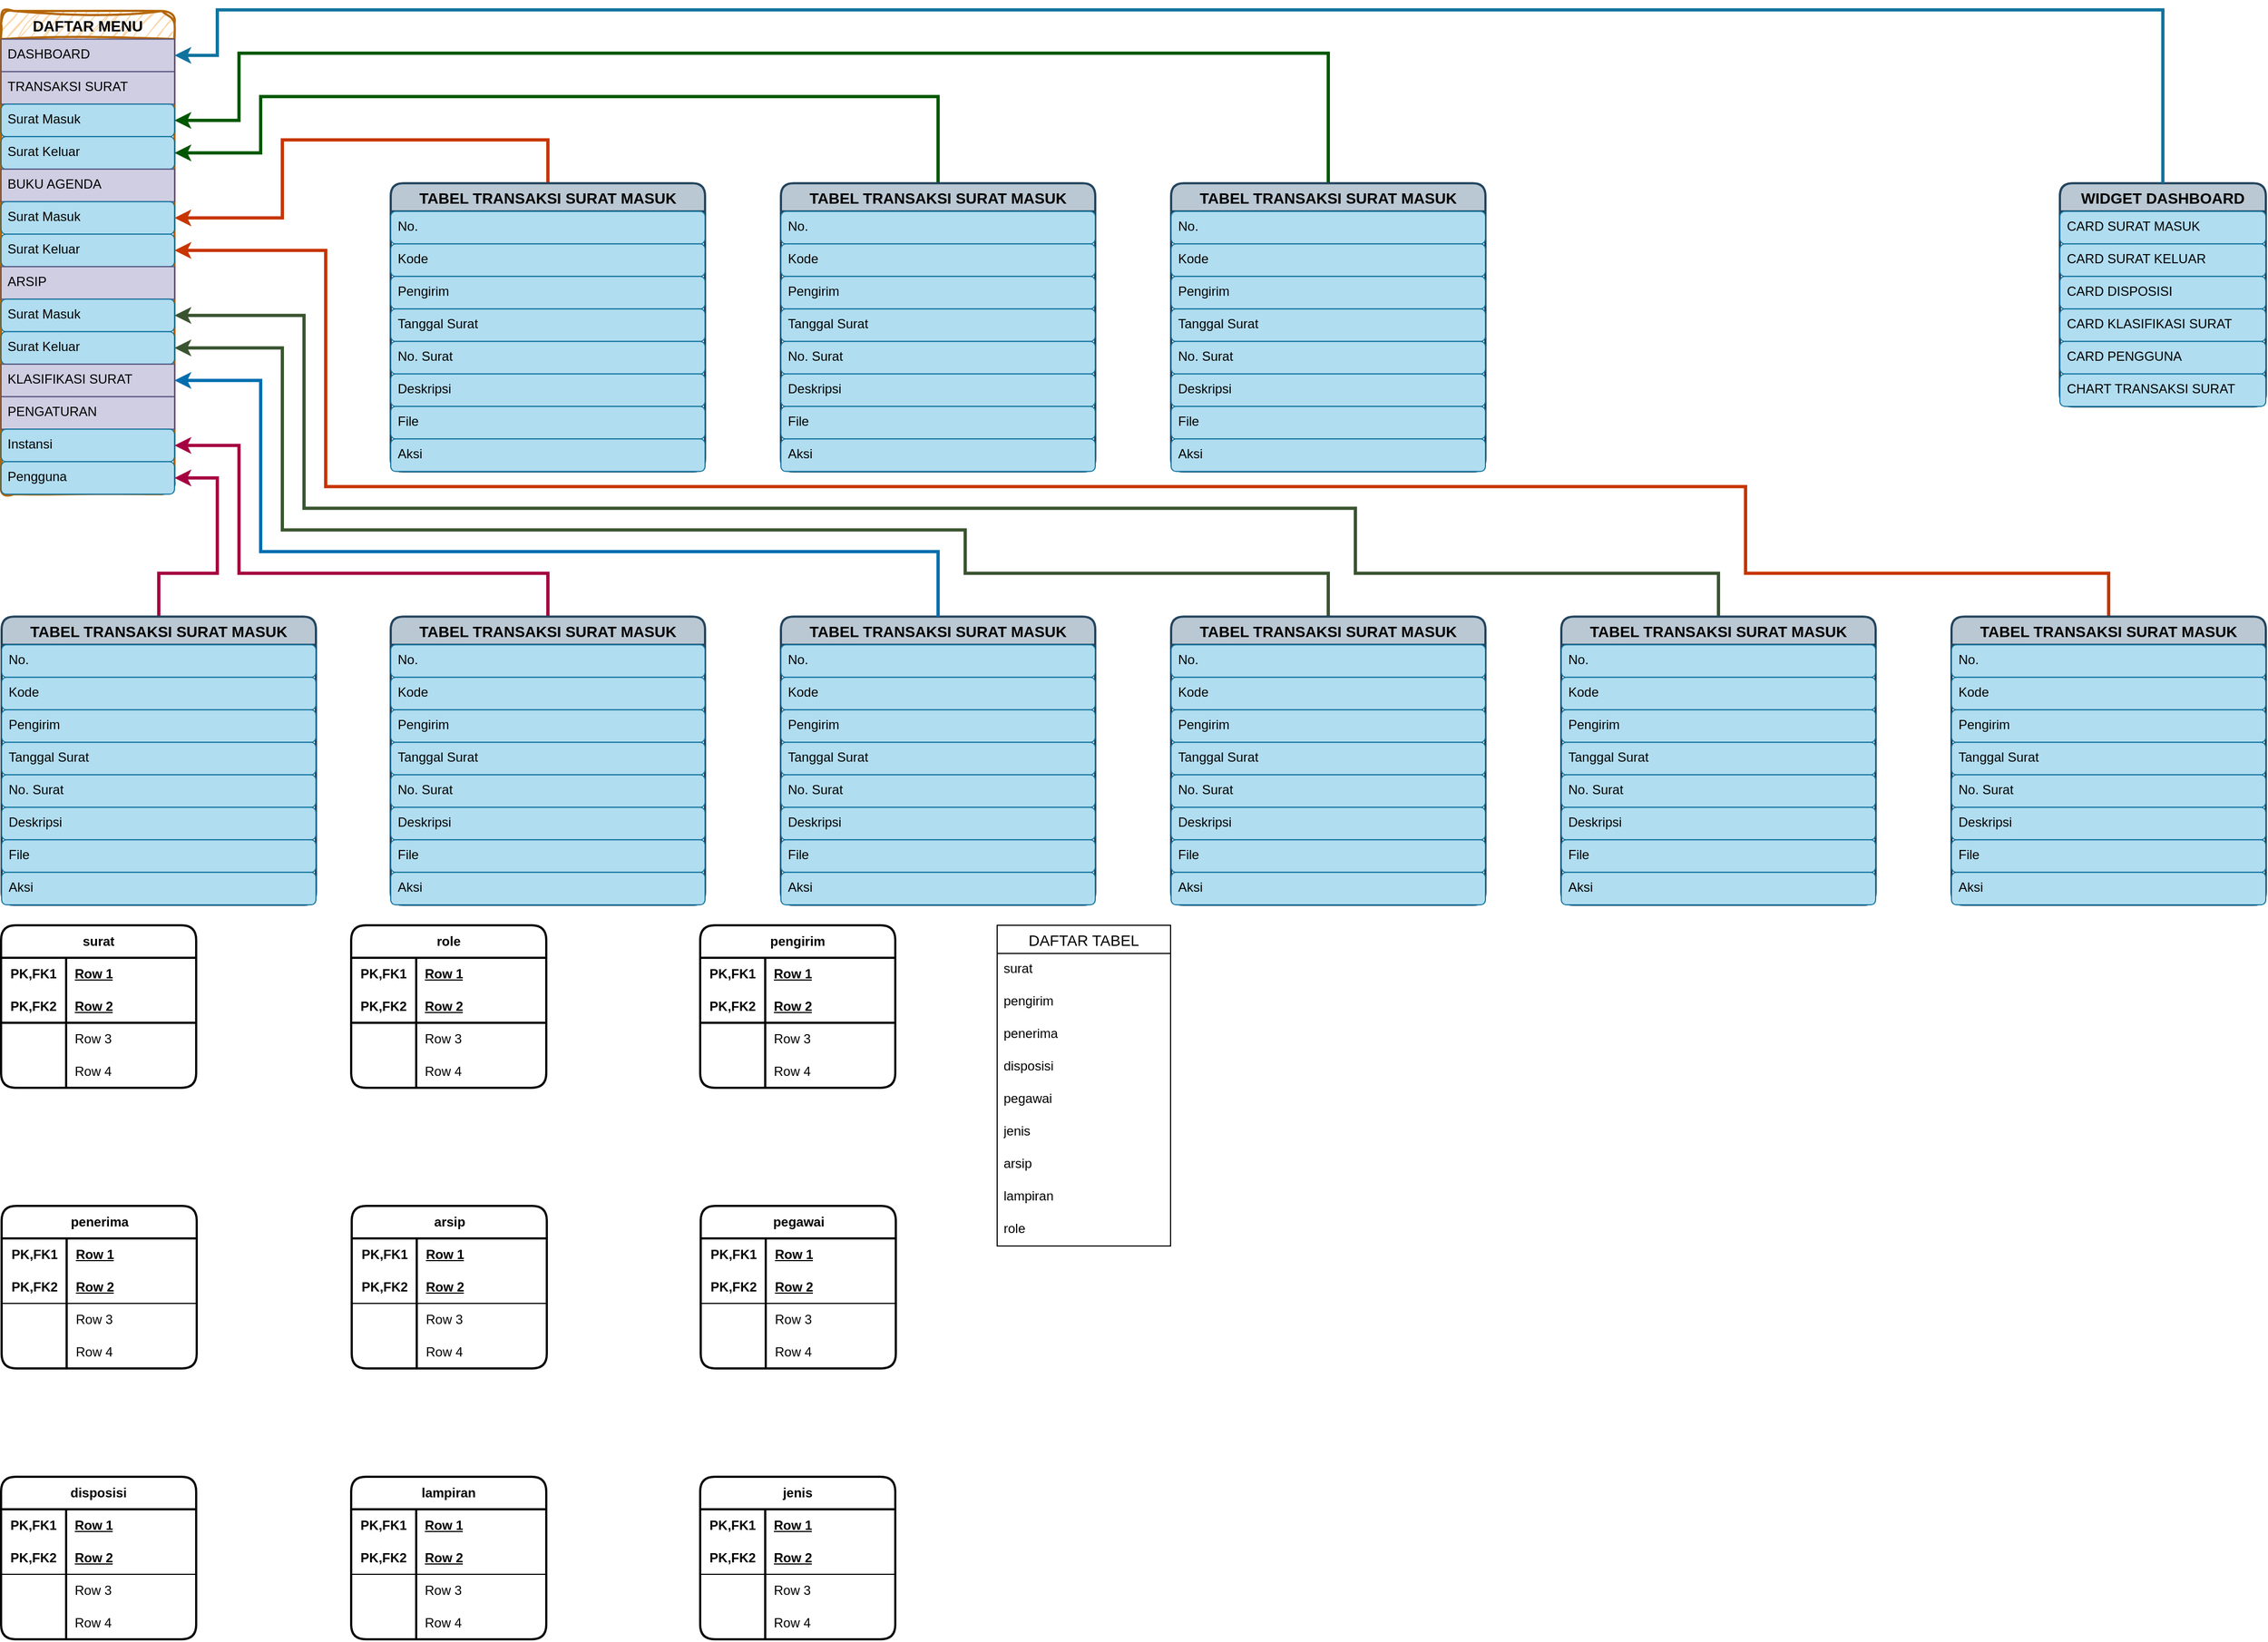 <mxfile version="24.7.6">
  <diagram id="R2lEEEUBdFMjLlhIrx00" name="Page-1">
    <mxGraphModel dx="3585" dy="2933" grid="1" gridSize="10" guides="1" tooltips="1" connect="1" arrows="1" fold="1" page="1" pageScale="1" pageWidth="1400" pageHeight="850" math="0" shadow="0" extFonts="Permanent Marker^https://fonts.googleapis.com/css?family=Permanent+Marker">
      <root>
        <mxCell id="0" />
        <mxCell id="1" parent="0" />
        <mxCell id="D84GNvN_xIacnoe4QG_2-227" value="" style="edgeStyle=orthogonalEdgeStyle;rounded=0;orthogonalLoop=1;jettySize=auto;html=1;entryX=1;entryY=0.5;entryDx=0;entryDy=0;exitX=0.5;exitY=0;exitDx=0;exitDy=0;fillColor=#fa6800;strokeColor=#C73500;strokeWidth=3;" edge="1" parent="1" source="D84GNvN_xIacnoe4QG_2-285" target="D84GNvN_xIacnoe4QG_2-165">
          <mxGeometry relative="1" as="geometry">
            <mxPoint x="470.5" y="-701.86" as="sourcePoint" />
            <mxPoint x="200.5" y="39.14" as="targetPoint" />
            <Array as="points">
              <mxPoint x="505.5" y="-721.86" />
              <mxPoint x="260.5" y="-721.86" />
              <mxPoint x="260.5" y="-649.86" />
            </Array>
          </mxGeometry>
        </mxCell>
        <mxCell id="D84GNvN_xIacnoe4QG_2-1" value="surat" style="shape=table;startSize=30;container=1;collapsible=1;childLayout=tableLayout;fixedRows=1;rowLines=0;fontStyle=1;align=center;resizeLast=1;html=1;whiteSpace=wrap;fillColor=none;swimlaneFillColor=none;rounded=1;shadow=0;swimlaneLine=1;strokeWidth=2;" vertex="1" parent="1">
          <mxGeometry x="1" y="3" width="180" height="150" as="geometry" />
        </mxCell>
        <mxCell id="D84GNvN_xIacnoe4QG_2-2" value="" style="shape=tableRow;horizontal=0;startSize=0;swimlaneHead=0;swimlaneBody=0;fillColor=none;collapsible=0;dropTarget=0;points=[[0,0.5],[1,0.5]];portConstraint=eastwest;top=0;left=0;right=0;bottom=0;html=1;swimlaneFillColor=none;swimlaneLine=1;strokeWidth=2;" vertex="1" parent="D84GNvN_xIacnoe4QG_2-1">
          <mxGeometry y="30" width="180" height="30" as="geometry" />
        </mxCell>
        <mxCell id="D84GNvN_xIacnoe4QG_2-3" value="PK,FK1" style="shape=partialRectangle;connectable=0;fillColor=none;top=0;left=0;bottom=0;right=0;fontStyle=1;overflow=hidden;html=1;whiteSpace=wrap;swimlaneFillColor=none;swimlaneLine=1;strokeWidth=2;" vertex="1" parent="D84GNvN_xIacnoe4QG_2-2">
          <mxGeometry width="60" height="30" as="geometry">
            <mxRectangle width="60" height="30" as="alternateBounds" />
          </mxGeometry>
        </mxCell>
        <mxCell id="D84GNvN_xIacnoe4QG_2-4" value="Row 1" style="shape=partialRectangle;connectable=0;fillColor=none;top=0;left=0;bottom=0;right=0;align=left;spacingLeft=6;fontStyle=5;overflow=hidden;html=1;whiteSpace=wrap;swimlaneFillColor=none;swimlaneLine=1;strokeWidth=2;" vertex="1" parent="D84GNvN_xIacnoe4QG_2-2">
          <mxGeometry x="60" width="120" height="30" as="geometry">
            <mxRectangle width="120" height="30" as="alternateBounds" />
          </mxGeometry>
        </mxCell>
        <mxCell id="D84GNvN_xIacnoe4QG_2-5" value="" style="shape=tableRow;horizontal=0;startSize=0;swimlaneHead=0;swimlaneBody=0;fillColor=none;collapsible=0;dropTarget=0;points=[[0,0.5],[1,0.5]];portConstraint=eastwest;top=0;left=0;right=0;bottom=1;html=1;swimlaneFillColor=none;swimlaneLine=1;strokeWidth=2;" vertex="1" parent="D84GNvN_xIacnoe4QG_2-1">
          <mxGeometry y="60" width="180" height="30" as="geometry" />
        </mxCell>
        <mxCell id="D84GNvN_xIacnoe4QG_2-6" value="PK,FK2" style="shape=partialRectangle;connectable=0;fillColor=none;top=0;left=0;bottom=0;right=0;fontStyle=1;overflow=hidden;html=1;whiteSpace=wrap;swimlaneFillColor=none;swimlaneLine=1;strokeWidth=2;" vertex="1" parent="D84GNvN_xIacnoe4QG_2-5">
          <mxGeometry width="60" height="30" as="geometry">
            <mxRectangle width="60" height="30" as="alternateBounds" />
          </mxGeometry>
        </mxCell>
        <mxCell id="D84GNvN_xIacnoe4QG_2-7" value="Row 2" style="shape=partialRectangle;connectable=0;fillColor=none;top=0;left=0;bottom=0;right=0;align=left;spacingLeft=6;fontStyle=5;overflow=hidden;html=1;whiteSpace=wrap;swimlaneFillColor=none;swimlaneLine=1;strokeWidth=2;" vertex="1" parent="D84GNvN_xIacnoe4QG_2-5">
          <mxGeometry x="60" width="120" height="30" as="geometry">
            <mxRectangle width="120" height="30" as="alternateBounds" />
          </mxGeometry>
        </mxCell>
        <mxCell id="D84GNvN_xIacnoe4QG_2-8" value="" style="shape=tableRow;horizontal=0;startSize=0;swimlaneHead=0;swimlaneBody=0;fillColor=none;collapsible=0;dropTarget=0;points=[[0,0.5],[1,0.5]];portConstraint=eastwest;top=0;left=0;right=0;bottom=0;html=1;swimlaneFillColor=none;swimlaneLine=1;strokeWidth=2;" vertex="1" parent="D84GNvN_xIacnoe4QG_2-1">
          <mxGeometry y="90" width="180" height="30" as="geometry" />
        </mxCell>
        <mxCell id="D84GNvN_xIacnoe4QG_2-9" value="" style="shape=partialRectangle;connectable=0;fillColor=none;top=0;left=0;bottom=0;right=0;editable=1;overflow=hidden;html=1;whiteSpace=wrap;swimlaneFillColor=none;swimlaneLine=1;strokeWidth=2;" vertex="1" parent="D84GNvN_xIacnoe4QG_2-8">
          <mxGeometry width="60" height="30" as="geometry">
            <mxRectangle width="60" height="30" as="alternateBounds" />
          </mxGeometry>
        </mxCell>
        <mxCell id="D84GNvN_xIacnoe4QG_2-10" value="Row 3" style="shape=partialRectangle;connectable=0;fillColor=none;top=0;left=0;bottom=0;right=0;align=left;spacingLeft=6;overflow=hidden;html=1;whiteSpace=wrap;swimlaneFillColor=none;swimlaneLine=1;strokeWidth=2;" vertex="1" parent="D84GNvN_xIacnoe4QG_2-8">
          <mxGeometry x="60" width="120" height="30" as="geometry">
            <mxRectangle width="120" height="30" as="alternateBounds" />
          </mxGeometry>
        </mxCell>
        <mxCell id="D84GNvN_xIacnoe4QG_2-11" value="" style="shape=tableRow;horizontal=0;startSize=0;swimlaneHead=0;swimlaneBody=0;fillColor=none;collapsible=0;dropTarget=0;points=[[0,0.5],[1,0.5]];portConstraint=eastwest;top=0;left=0;right=0;bottom=0;html=1;swimlaneFillColor=none;swimlaneLine=1;strokeWidth=2;" vertex="1" parent="D84GNvN_xIacnoe4QG_2-1">
          <mxGeometry y="120" width="180" height="30" as="geometry" />
        </mxCell>
        <mxCell id="D84GNvN_xIacnoe4QG_2-12" value="" style="shape=partialRectangle;connectable=0;fillColor=none;top=0;left=0;bottom=0;right=0;editable=1;overflow=hidden;html=1;whiteSpace=wrap;swimlaneFillColor=none;swimlaneLine=1;strokeWidth=2;" vertex="1" parent="D84GNvN_xIacnoe4QG_2-11">
          <mxGeometry width="60" height="30" as="geometry">
            <mxRectangle width="60" height="30" as="alternateBounds" />
          </mxGeometry>
        </mxCell>
        <mxCell id="D84GNvN_xIacnoe4QG_2-13" value="Row 4" style="shape=partialRectangle;connectable=0;fillColor=none;top=0;left=0;bottom=0;right=0;align=left;spacingLeft=6;overflow=hidden;html=1;whiteSpace=wrap;swimlaneFillColor=none;swimlaneLine=1;strokeWidth=2;" vertex="1" parent="D84GNvN_xIacnoe4QG_2-11">
          <mxGeometry x="60" width="120" height="30" as="geometry">
            <mxRectangle width="120" height="30" as="alternateBounds" />
          </mxGeometry>
        </mxCell>
        <mxCell id="D84GNvN_xIacnoe4QG_2-27" value="DAFTAR TABEL" style="swimlane;fontStyle=0;childLayout=stackLayout;horizontal=1;startSize=26;horizontalStack=0;resizeParent=1;resizeParentMax=0;resizeLast=0;collapsible=1;marginBottom=0;align=center;fontSize=14;fillColor=none;swimlaneFillColor=none;" vertex="1" parent="1">
          <mxGeometry x="920" y="3" width="160" height="296" as="geometry" />
        </mxCell>
        <mxCell id="D84GNvN_xIacnoe4QG_2-29" value="surat" style="text;fillColor=none;spacingLeft=4;spacingRight=4;overflow=hidden;rotatable=0;points=[[0,0.5],[1,0.5]];portConstraint=eastwest;fontSize=12;whiteSpace=wrap;html=1;swimlaneFillColor=none;" vertex="1" parent="D84GNvN_xIacnoe4QG_2-27">
          <mxGeometry y="26" width="160" height="30" as="geometry" />
        </mxCell>
        <mxCell id="D84GNvN_xIacnoe4QG_2-30" value="pengirim" style="text;fillColor=none;spacingLeft=4;spacingRight=4;overflow=hidden;rotatable=0;points=[[0,0.5],[1,0.5]];portConstraint=eastwest;fontSize=12;whiteSpace=wrap;html=1;swimlaneFillColor=none;" vertex="1" parent="D84GNvN_xIacnoe4QG_2-27">
          <mxGeometry y="56" width="160" height="30" as="geometry" />
        </mxCell>
        <mxCell id="D84GNvN_xIacnoe4QG_2-31" value="penerima" style="text;fillColor=none;spacingLeft=4;spacingRight=4;overflow=hidden;rotatable=0;points=[[0,0.5],[1,0.5]];portConstraint=eastwest;fontSize=12;whiteSpace=wrap;html=1;swimlaneFillColor=none;" vertex="1" parent="D84GNvN_xIacnoe4QG_2-27">
          <mxGeometry y="86" width="160" height="30" as="geometry" />
        </mxCell>
        <mxCell id="D84GNvN_xIacnoe4QG_2-32" value="disposisi" style="text;fillColor=none;spacingLeft=4;spacingRight=4;overflow=hidden;rotatable=0;points=[[0,0.5],[1,0.5]];portConstraint=eastwest;fontSize=12;whiteSpace=wrap;html=1;swimlaneFillColor=none;" vertex="1" parent="D84GNvN_xIacnoe4QG_2-27">
          <mxGeometry y="116" width="160" height="30" as="geometry" />
        </mxCell>
        <mxCell id="D84GNvN_xIacnoe4QG_2-33" value="pegawai" style="text;fillColor=none;spacingLeft=4;spacingRight=4;overflow=hidden;rotatable=0;points=[[0,0.5],[1,0.5]];portConstraint=eastwest;fontSize=12;whiteSpace=wrap;html=1;swimlaneFillColor=none;" vertex="1" parent="D84GNvN_xIacnoe4QG_2-27">
          <mxGeometry y="146" width="160" height="30" as="geometry" />
        </mxCell>
        <mxCell id="D84GNvN_xIacnoe4QG_2-34" value="jenis" style="text;fillColor=none;spacingLeft=4;spacingRight=4;overflow=hidden;rotatable=0;points=[[0,0.5],[1,0.5]];portConstraint=eastwest;fontSize=12;whiteSpace=wrap;html=1;swimlaneFillColor=none;" vertex="1" parent="D84GNvN_xIacnoe4QG_2-27">
          <mxGeometry y="176" width="160" height="30" as="geometry" />
        </mxCell>
        <mxCell id="D84GNvN_xIacnoe4QG_2-35" value="arsip" style="text;fillColor=none;spacingLeft=4;spacingRight=4;overflow=hidden;rotatable=0;points=[[0,0.5],[1,0.5]];portConstraint=eastwest;fontSize=12;whiteSpace=wrap;html=1;swimlaneFillColor=none;" vertex="1" parent="D84GNvN_xIacnoe4QG_2-27">
          <mxGeometry y="206" width="160" height="30" as="geometry" />
        </mxCell>
        <mxCell id="D84GNvN_xIacnoe4QG_2-36" value="lampiran" style="text;fillColor=none;spacingLeft=4;spacingRight=4;overflow=hidden;rotatable=0;points=[[0,0.5],[1,0.5]];portConstraint=eastwest;fontSize=12;whiteSpace=wrap;html=1;swimlaneFillColor=none;" vertex="1" parent="D84GNvN_xIacnoe4QG_2-27">
          <mxGeometry y="236" width="160" height="30" as="geometry" />
        </mxCell>
        <mxCell id="D84GNvN_xIacnoe4QG_2-37" value="role" style="text;fillColor=none;spacingLeft=4;spacingRight=4;overflow=hidden;rotatable=0;points=[[0,0.5],[1,0.5]];portConstraint=eastwest;fontSize=12;whiteSpace=wrap;html=1;swimlaneFillColor=none;" vertex="1" parent="D84GNvN_xIacnoe4QG_2-27">
          <mxGeometry y="266" width="160" height="30" as="geometry" />
        </mxCell>
        <mxCell id="D84GNvN_xIacnoe4QG_2-38" value="pengirim" style="shape=table;startSize=30;container=1;collapsible=1;childLayout=tableLayout;fixedRows=1;rowLines=0;fontStyle=1;align=center;resizeLast=1;html=1;whiteSpace=wrap;fillColor=none;swimlaneFillColor=none;rounded=1;shadow=0;swimlaneLine=1;strokeWidth=2;" vertex="1" parent="1">
          <mxGeometry x="646" y="3" width="180" height="150" as="geometry" />
        </mxCell>
        <mxCell id="D84GNvN_xIacnoe4QG_2-39" value="" style="shape=tableRow;horizontal=0;startSize=0;swimlaneHead=0;swimlaneBody=0;fillColor=none;collapsible=0;dropTarget=0;points=[[0,0.5],[1,0.5]];portConstraint=eastwest;top=0;left=0;right=0;bottom=0;html=1;swimlaneFillColor=none;swimlaneLine=1;strokeWidth=2;" vertex="1" parent="D84GNvN_xIacnoe4QG_2-38">
          <mxGeometry y="30" width="180" height="30" as="geometry" />
        </mxCell>
        <mxCell id="D84GNvN_xIacnoe4QG_2-40" value="PK,FK1" style="shape=partialRectangle;connectable=0;fillColor=none;top=0;left=0;bottom=0;right=0;fontStyle=1;overflow=hidden;html=1;whiteSpace=wrap;swimlaneFillColor=none;swimlaneLine=1;strokeWidth=2;" vertex="1" parent="D84GNvN_xIacnoe4QG_2-39">
          <mxGeometry width="60" height="30" as="geometry">
            <mxRectangle width="60" height="30" as="alternateBounds" />
          </mxGeometry>
        </mxCell>
        <mxCell id="D84GNvN_xIacnoe4QG_2-41" value="Row 1" style="shape=partialRectangle;connectable=0;fillColor=none;top=0;left=0;bottom=0;right=0;align=left;spacingLeft=6;fontStyle=5;overflow=hidden;html=1;whiteSpace=wrap;swimlaneFillColor=none;swimlaneLine=1;strokeWidth=2;" vertex="1" parent="D84GNvN_xIacnoe4QG_2-39">
          <mxGeometry x="60" width="120" height="30" as="geometry">
            <mxRectangle width="120" height="30" as="alternateBounds" />
          </mxGeometry>
        </mxCell>
        <mxCell id="D84GNvN_xIacnoe4QG_2-42" value="" style="shape=tableRow;horizontal=0;startSize=0;swimlaneHead=0;swimlaneBody=0;fillColor=none;collapsible=0;dropTarget=0;points=[[0,0.5],[1,0.5]];portConstraint=eastwest;top=0;left=0;right=0;bottom=1;html=1;swimlaneFillColor=none;swimlaneLine=1;strokeWidth=2;" vertex="1" parent="D84GNvN_xIacnoe4QG_2-38">
          <mxGeometry y="60" width="180" height="30" as="geometry" />
        </mxCell>
        <mxCell id="D84GNvN_xIacnoe4QG_2-43" value="PK,FK2" style="shape=partialRectangle;connectable=0;fillColor=none;top=0;left=0;bottom=0;right=0;fontStyle=1;overflow=hidden;html=1;whiteSpace=wrap;swimlaneFillColor=none;swimlaneLine=1;strokeWidth=2;" vertex="1" parent="D84GNvN_xIacnoe4QG_2-42">
          <mxGeometry width="60" height="30" as="geometry">
            <mxRectangle width="60" height="30" as="alternateBounds" />
          </mxGeometry>
        </mxCell>
        <mxCell id="D84GNvN_xIacnoe4QG_2-44" value="Row 2" style="shape=partialRectangle;connectable=0;fillColor=none;top=0;left=0;bottom=0;right=0;align=left;spacingLeft=6;fontStyle=5;overflow=hidden;html=1;whiteSpace=wrap;swimlaneFillColor=none;swimlaneLine=1;strokeWidth=2;" vertex="1" parent="D84GNvN_xIacnoe4QG_2-42">
          <mxGeometry x="60" width="120" height="30" as="geometry">
            <mxRectangle width="120" height="30" as="alternateBounds" />
          </mxGeometry>
        </mxCell>
        <mxCell id="D84GNvN_xIacnoe4QG_2-45" value="" style="shape=tableRow;horizontal=0;startSize=0;swimlaneHead=0;swimlaneBody=0;fillColor=none;collapsible=0;dropTarget=0;points=[[0,0.5],[1,0.5]];portConstraint=eastwest;top=0;left=0;right=0;bottom=0;html=1;swimlaneFillColor=none;swimlaneLine=1;strokeWidth=2;" vertex="1" parent="D84GNvN_xIacnoe4QG_2-38">
          <mxGeometry y="90" width="180" height="30" as="geometry" />
        </mxCell>
        <mxCell id="D84GNvN_xIacnoe4QG_2-46" value="" style="shape=partialRectangle;connectable=0;fillColor=none;top=0;left=0;bottom=0;right=0;editable=1;overflow=hidden;html=1;whiteSpace=wrap;swimlaneFillColor=none;swimlaneLine=1;strokeWidth=2;" vertex="1" parent="D84GNvN_xIacnoe4QG_2-45">
          <mxGeometry width="60" height="30" as="geometry">
            <mxRectangle width="60" height="30" as="alternateBounds" />
          </mxGeometry>
        </mxCell>
        <mxCell id="D84GNvN_xIacnoe4QG_2-47" value="Row 3" style="shape=partialRectangle;connectable=0;fillColor=none;top=0;left=0;bottom=0;right=0;align=left;spacingLeft=6;overflow=hidden;html=1;whiteSpace=wrap;swimlaneFillColor=none;swimlaneLine=1;strokeWidth=2;" vertex="1" parent="D84GNvN_xIacnoe4QG_2-45">
          <mxGeometry x="60" width="120" height="30" as="geometry">
            <mxRectangle width="120" height="30" as="alternateBounds" />
          </mxGeometry>
        </mxCell>
        <mxCell id="D84GNvN_xIacnoe4QG_2-48" value="" style="shape=tableRow;horizontal=0;startSize=0;swimlaneHead=0;swimlaneBody=0;fillColor=none;collapsible=0;dropTarget=0;points=[[0,0.5],[1,0.5]];portConstraint=eastwest;top=0;left=0;right=0;bottom=0;html=1;swimlaneFillColor=none;swimlaneLine=1;strokeWidth=2;" vertex="1" parent="D84GNvN_xIacnoe4QG_2-38">
          <mxGeometry y="120" width="180" height="30" as="geometry" />
        </mxCell>
        <mxCell id="D84GNvN_xIacnoe4QG_2-49" value="" style="shape=partialRectangle;connectable=0;fillColor=none;top=0;left=0;bottom=0;right=0;editable=1;overflow=hidden;html=1;whiteSpace=wrap;swimlaneFillColor=none;swimlaneLine=1;strokeWidth=2;" vertex="1" parent="D84GNvN_xIacnoe4QG_2-48">
          <mxGeometry width="60" height="30" as="geometry">
            <mxRectangle width="60" height="30" as="alternateBounds" />
          </mxGeometry>
        </mxCell>
        <mxCell id="D84GNvN_xIacnoe4QG_2-50" value="Row 4" style="shape=partialRectangle;connectable=0;fillColor=none;top=0;left=0;bottom=0;right=0;align=left;spacingLeft=6;overflow=hidden;html=1;whiteSpace=wrap;swimlaneFillColor=none;swimlaneLine=1;strokeWidth=2;" vertex="1" parent="D84GNvN_xIacnoe4QG_2-48">
          <mxGeometry x="60" width="120" height="30" as="geometry">
            <mxRectangle width="120" height="30" as="alternateBounds" />
          </mxGeometry>
        </mxCell>
        <mxCell id="D84GNvN_xIacnoe4QG_2-52" value="penerima" style="shape=table;startSize=30;container=1;collapsible=1;childLayout=tableLayout;fixedRows=1;rowLines=0;fontStyle=1;align=center;resizeLast=1;html=1;whiteSpace=wrap;fillColor=none;swimlaneFillColor=none;rounded=1;shadow=0;strokeWidth=2;" vertex="1" parent="1">
          <mxGeometry x="1.5" y="262" width="180" height="150" as="geometry" />
        </mxCell>
        <mxCell id="D84GNvN_xIacnoe4QG_2-53" value="" style="shape=tableRow;horizontal=0;startSize=0;swimlaneHead=0;swimlaneBody=0;fillColor=none;collapsible=0;dropTarget=0;points=[[0,0.5],[1,0.5]];portConstraint=eastwest;top=0;left=0;right=0;bottom=0;html=1;swimlaneFillColor=none;" vertex="1" parent="D84GNvN_xIacnoe4QG_2-52">
          <mxGeometry y="30" width="180" height="30" as="geometry" />
        </mxCell>
        <mxCell id="D84GNvN_xIacnoe4QG_2-54" value="PK,FK1" style="shape=partialRectangle;connectable=0;fillColor=none;top=0;left=0;bottom=0;right=0;fontStyle=1;overflow=hidden;html=1;whiteSpace=wrap;swimlaneFillColor=none;" vertex="1" parent="D84GNvN_xIacnoe4QG_2-53">
          <mxGeometry width="60" height="30" as="geometry">
            <mxRectangle width="60" height="30" as="alternateBounds" />
          </mxGeometry>
        </mxCell>
        <mxCell id="D84GNvN_xIacnoe4QG_2-55" value="Row 1" style="shape=partialRectangle;connectable=0;fillColor=none;top=0;left=0;bottom=0;right=0;align=left;spacingLeft=6;fontStyle=5;overflow=hidden;html=1;whiteSpace=wrap;swimlaneFillColor=none;" vertex="1" parent="D84GNvN_xIacnoe4QG_2-53">
          <mxGeometry x="60" width="120" height="30" as="geometry">
            <mxRectangle width="120" height="30" as="alternateBounds" />
          </mxGeometry>
        </mxCell>
        <mxCell id="D84GNvN_xIacnoe4QG_2-56" value="" style="shape=tableRow;horizontal=0;startSize=0;swimlaneHead=0;swimlaneBody=0;fillColor=none;collapsible=0;dropTarget=0;points=[[0,0.5],[1,0.5]];portConstraint=eastwest;top=0;left=0;right=0;bottom=1;html=1;swimlaneFillColor=none;" vertex="1" parent="D84GNvN_xIacnoe4QG_2-52">
          <mxGeometry y="60" width="180" height="30" as="geometry" />
        </mxCell>
        <mxCell id="D84GNvN_xIacnoe4QG_2-57" value="PK,FK2" style="shape=partialRectangle;connectable=0;fillColor=none;top=0;left=0;bottom=0;right=0;fontStyle=1;overflow=hidden;html=1;whiteSpace=wrap;swimlaneFillColor=none;" vertex="1" parent="D84GNvN_xIacnoe4QG_2-56">
          <mxGeometry width="60" height="30" as="geometry">
            <mxRectangle width="60" height="30" as="alternateBounds" />
          </mxGeometry>
        </mxCell>
        <mxCell id="D84GNvN_xIacnoe4QG_2-58" value="Row 2" style="shape=partialRectangle;connectable=0;fillColor=none;top=0;left=0;bottom=0;right=0;align=left;spacingLeft=6;fontStyle=5;overflow=hidden;html=1;whiteSpace=wrap;swimlaneFillColor=none;" vertex="1" parent="D84GNvN_xIacnoe4QG_2-56">
          <mxGeometry x="60" width="120" height="30" as="geometry">
            <mxRectangle width="120" height="30" as="alternateBounds" />
          </mxGeometry>
        </mxCell>
        <mxCell id="D84GNvN_xIacnoe4QG_2-59" value="" style="shape=tableRow;horizontal=0;startSize=0;swimlaneHead=0;swimlaneBody=0;fillColor=none;collapsible=0;dropTarget=0;points=[[0,0.5],[1,0.5]];portConstraint=eastwest;top=0;left=0;right=0;bottom=0;html=1;swimlaneFillColor=none;" vertex="1" parent="D84GNvN_xIacnoe4QG_2-52">
          <mxGeometry y="90" width="180" height="30" as="geometry" />
        </mxCell>
        <mxCell id="D84GNvN_xIacnoe4QG_2-60" value="" style="shape=partialRectangle;connectable=0;fillColor=none;top=0;left=0;bottom=0;right=0;editable=1;overflow=hidden;html=1;whiteSpace=wrap;swimlaneFillColor=none;" vertex="1" parent="D84GNvN_xIacnoe4QG_2-59">
          <mxGeometry width="60" height="30" as="geometry">
            <mxRectangle width="60" height="30" as="alternateBounds" />
          </mxGeometry>
        </mxCell>
        <mxCell id="D84GNvN_xIacnoe4QG_2-61" value="Row 3" style="shape=partialRectangle;connectable=0;fillColor=none;top=0;left=0;bottom=0;right=0;align=left;spacingLeft=6;overflow=hidden;html=1;whiteSpace=wrap;swimlaneFillColor=none;" vertex="1" parent="D84GNvN_xIacnoe4QG_2-59">
          <mxGeometry x="60" width="120" height="30" as="geometry">
            <mxRectangle width="120" height="30" as="alternateBounds" />
          </mxGeometry>
        </mxCell>
        <mxCell id="D84GNvN_xIacnoe4QG_2-62" value="" style="shape=tableRow;horizontal=0;startSize=0;swimlaneHead=0;swimlaneBody=0;fillColor=none;collapsible=0;dropTarget=0;points=[[0,0.5],[1,0.5]];portConstraint=eastwest;top=0;left=0;right=0;bottom=0;html=1;swimlaneFillColor=none;" vertex="1" parent="D84GNvN_xIacnoe4QG_2-52">
          <mxGeometry y="120" width="180" height="30" as="geometry" />
        </mxCell>
        <mxCell id="D84GNvN_xIacnoe4QG_2-63" value="" style="shape=partialRectangle;connectable=0;fillColor=none;top=0;left=0;bottom=0;right=0;editable=1;overflow=hidden;html=1;whiteSpace=wrap;swimlaneFillColor=none;" vertex="1" parent="D84GNvN_xIacnoe4QG_2-62">
          <mxGeometry width="60" height="30" as="geometry">
            <mxRectangle width="60" height="30" as="alternateBounds" />
          </mxGeometry>
        </mxCell>
        <mxCell id="D84GNvN_xIacnoe4QG_2-64" value="Row 4" style="shape=partialRectangle;connectable=0;fillColor=none;top=0;left=0;bottom=0;right=0;align=left;spacingLeft=6;overflow=hidden;html=1;whiteSpace=wrap;swimlaneFillColor=none;" vertex="1" parent="D84GNvN_xIacnoe4QG_2-62">
          <mxGeometry x="60" width="120" height="30" as="geometry">
            <mxRectangle width="120" height="30" as="alternateBounds" />
          </mxGeometry>
        </mxCell>
        <mxCell id="D84GNvN_xIacnoe4QG_2-66" value="disposisi" style="shape=table;startSize=30;container=1;collapsible=1;childLayout=tableLayout;fixedRows=1;rowLines=0;fontStyle=1;align=center;resizeLast=1;html=1;whiteSpace=wrap;fillColor=none;swimlaneFillColor=none;rounded=1;shadow=0;strokeWidth=2;" vertex="1" parent="1">
          <mxGeometry x="1" y="512" width="180" height="150" as="geometry" />
        </mxCell>
        <mxCell id="D84GNvN_xIacnoe4QG_2-67" value="" style="shape=tableRow;horizontal=0;startSize=0;swimlaneHead=0;swimlaneBody=0;fillColor=none;collapsible=0;dropTarget=0;points=[[0,0.5],[1,0.5]];portConstraint=eastwest;top=0;left=0;right=0;bottom=0;html=1;swimlaneFillColor=none;" vertex="1" parent="D84GNvN_xIacnoe4QG_2-66">
          <mxGeometry y="30" width="180" height="30" as="geometry" />
        </mxCell>
        <mxCell id="D84GNvN_xIacnoe4QG_2-68" value="PK,FK1" style="shape=partialRectangle;connectable=0;fillColor=none;top=0;left=0;bottom=0;right=0;fontStyle=1;overflow=hidden;html=1;whiteSpace=wrap;swimlaneFillColor=none;" vertex="1" parent="D84GNvN_xIacnoe4QG_2-67">
          <mxGeometry width="60" height="30" as="geometry">
            <mxRectangle width="60" height="30" as="alternateBounds" />
          </mxGeometry>
        </mxCell>
        <mxCell id="D84GNvN_xIacnoe4QG_2-69" value="Row 1" style="shape=partialRectangle;connectable=0;fillColor=none;top=0;left=0;bottom=0;right=0;align=left;spacingLeft=6;fontStyle=5;overflow=hidden;html=1;whiteSpace=wrap;swimlaneFillColor=none;" vertex="1" parent="D84GNvN_xIacnoe4QG_2-67">
          <mxGeometry x="60" width="120" height="30" as="geometry">
            <mxRectangle width="120" height="30" as="alternateBounds" />
          </mxGeometry>
        </mxCell>
        <mxCell id="D84GNvN_xIacnoe4QG_2-70" value="" style="shape=tableRow;horizontal=0;startSize=0;swimlaneHead=0;swimlaneBody=0;fillColor=none;collapsible=0;dropTarget=0;points=[[0,0.5],[1,0.5]];portConstraint=eastwest;top=0;left=0;right=0;bottom=1;html=1;swimlaneFillColor=none;" vertex="1" parent="D84GNvN_xIacnoe4QG_2-66">
          <mxGeometry y="60" width="180" height="30" as="geometry" />
        </mxCell>
        <mxCell id="D84GNvN_xIacnoe4QG_2-71" value="PK,FK2" style="shape=partialRectangle;connectable=0;fillColor=none;top=0;left=0;bottom=0;right=0;fontStyle=1;overflow=hidden;html=1;whiteSpace=wrap;swimlaneFillColor=none;" vertex="1" parent="D84GNvN_xIacnoe4QG_2-70">
          <mxGeometry width="60" height="30" as="geometry">
            <mxRectangle width="60" height="30" as="alternateBounds" />
          </mxGeometry>
        </mxCell>
        <mxCell id="D84GNvN_xIacnoe4QG_2-72" value="Row 2" style="shape=partialRectangle;connectable=0;fillColor=none;top=0;left=0;bottom=0;right=0;align=left;spacingLeft=6;fontStyle=5;overflow=hidden;html=1;whiteSpace=wrap;swimlaneFillColor=none;" vertex="1" parent="D84GNvN_xIacnoe4QG_2-70">
          <mxGeometry x="60" width="120" height="30" as="geometry">
            <mxRectangle width="120" height="30" as="alternateBounds" />
          </mxGeometry>
        </mxCell>
        <mxCell id="D84GNvN_xIacnoe4QG_2-73" value="" style="shape=tableRow;horizontal=0;startSize=0;swimlaneHead=0;swimlaneBody=0;fillColor=none;collapsible=0;dropTarget=0;points=[[0,0.5],[1,0.5]];portConstraint=eastwest;top=0;left=0;right=0;bottom=0;html=1;swimlaneFillColor=none;" vertex="1" parent="D84GNvN_xIacnoe4QG_2-66">
          <mxGeometry y="90" width="180" height="30" as="geometry" />
        </mxCell>
        <mxCell id="D84GNvN_xIacnoe4QG_2-74" value="" style="shape=partialRectangle;connectable=0;fillColor=none;top=0;left=0;bottom=0;right=0;editable=1;overflow=hidden;html=1;whiteSpace=wrap;swimlaneFillColor=none;" vertex="1" parent="D84GNvN_xIacnoe4QG_2-73">
          <mxGeometry width="60" height="30" as="geometry">
            <mxRectangle width="60" height="30" as="alternateBounds" />
          </mxGeometry>
        </mxCell>
        <mxCell id="D84GNvN_xIacnoe4QG_2-75" value="Row 3" style="shape=partialRectangle;connectable=0;fillColor=none;top=0;left=0;bottom=0;right=0;align=left;spacingLeft=6;overflow=hidden;html=1;whiteSpace=wrap;swimlaneFillColor=none;" vertex="1" parent="D84GNvN_xIacnoe4QG_2-73">
          <mxGeometry x="60" width="120" height="30" as="geometry">
            <mxRectangle width="120" height="30" as="alternateBounds" />
          </mxGeometry>
        </mxCell>
        <mxCell id="D84GNvN_xIacnoe4QG_2-76" value="" style="shape=tableRow;horizontal=0;startSize=0;swimlaneHead=0;swimlaneBody=0;fillColor=none;collapsible=0;dropTarget=0;points=[[0,0.5],[1,0.5]];portConstraint=eastwest;top=0;left=0;right=0;bottom=0;html=1;swimlaneFillColor=none;" vertex="1" parent="D84GNvN_xIacnoe4QG_2-66">
          <mxGeometry y="120" width="180" height="30" as="geometry" />
        </mxCell>
        <mxCell id="D84GNvN_xIacnoe4QG_2-77" value="" style="shape=partialRectangle;connectable=0;fillColor=none;top=0;left=0;bottom=0;right=0;editable=1;overflow=hidden;html=1;whiteSpace=wrap;swimlaneFillColor=none;" vertex="1" parent="D84GNvN_xIacnoe4QG_2-76">
          <mxGeometry width="60" height="30" as="geometry">
            <mxRectangle width="60" height="30" as="alternateBounds" />
          </mxGeometry>
        </mxCell>
        <mxCell id="D84GNvN_xIacnoe4QG_2-78" value="Row 4" style="shape=partialRectangle;connectable=0;fillColor=none;top=0;left=0;bottom=0;right=0;align=left;spacingLeft=6;overflow=hidden;html=1;whiteSpace=wrap;swimlaneFillColor=none;" vertex="1" parent="D84GNvN_xIacnoe4QG_2-76">
          <mxGeometry x="60" width="120" height="30" as="geometry">
            <mxRectangle width="120" height="30" as="alternateBounds" />
          </mxGeometry>
        </mxCell>
        <mxCell id="D84GNvN_xIacnoe4QG_2-80" value="pegawai" style="shape=table;startSize=30;container=1;collapsible=1;childLayout=tableLayout;fixedRows=1;rowLines=0;fontStyle=1;align=center;resizeLast=1;html=1;whiteSpace=wrap;fillColor=none;swimlaneFillColor=none;rounded=1;shadow=0;strokeWidth=2;" vertex="1" parent="1">
          <mxGeometry x="646.5" y="262" width="180" height="150" as="geometry" />
        </mxCell>
        <mxCell id="D84GNvN_xIacnoe4QG_2-81" value="" style="shape=tableRow;horizontal=0;startSize=0;swimlaneHead=0;swimlaneBody=0;fillColor=none;collapsible=0;dropTarget=0;points=[[0,0.5],[1,0.5]];portConstraint=eastwest;top=0;left=0;right=0;bottom=0;html=1;swimlaneFillColor=none;" vertex="1" parent="D84GNvN_xIacnoe4QG_2-80">
          <mxGeometry y="30" width="180" height="30" as="geometry" />
        </mxCell>
        <mxCell id="D84GNvN_xIacnoe4QG_2-82" value="PK,FK1" style="shape=partialRectangle;connectable=0;fillColor=none;top=0;left=0;bottom=0;right=0;fontStyle=1;overflow=hidden;html=1;whiteSpace=wrap;swimlaneFillColor=none;" vertex="1" parent="D84GNvN_xIacnoe4QG_2-81">
          <mxGeometry width="60" height="30" as="geometry">
            <mxRectangle width="60" height="30" as="alternateBounds" />
          </mxGeometry>
        </mxCell>
        <mxCell id="D84GNvN_xIacnoe4QG_2-83" value="Row 1" style="shape=partialRectangle;connectable=0;fillColor=none;top=0;left=0;bottom=0;right=0;align=left;spacingLeft=6;fontStyle=5;overflow=hidden;html=1;whiteSpace=wrap;swimlaneFillColor=none;" vertex="1" parent="D84GNvN_xIacnoe4QG_2-81">
          <mxGeometry x="60" width="120" height="30" as="geometry">
            <mxRectangle width="120" height="30" as="alternateBounds" />
          </mxGeometry>
        </mxCell>
        <mxCell id="D84GNvN_xIacnoe4QG_2-84" value="" style="shape=tableRow;horizontal=0;startSize=0;swimlaneHead=0;swimlaneBody=0;fillColor=none;collapsible=0;dropTarget=0;points=[[0,0.5],[1,0.5]];portConstraint=eastwest;top=0;left=0;right=0;bottom=1;html=1;swimlaneFillColor=none;" vertex="1" parent="D84GNvN_xIacnoe4QG_2-80">
          <mxGeometry y="60" width="180" height="30" as="geometry" />
        </mxCell>
        <mxCell id="D84GNvN_xIacnoe4QG_2-85" value="PK,FK2" style="shape=partialRectangle;connectable=0;fillColor=none;top=0;left=0;bottom=0;right=0;fontStyle=1;overflow=hidden;html=1;whiteSpace=wrap;swimlaneFillColor=none;" vertex="1" parent="D84GNvN_xIacnoe4QG_2-84">
          <mxGeometry width="60" height="30" as="geometry">
            <mxRectangle width="60" height="30" as="alternateBounds" />
          </mxGeometry>
        </mxCell>
        <mxCell id="D84GNvN_xIacnoe4QG_2-86" value="Row 2" style="shape=partialRectangle;connectable=0;fillColor=none;top=0;left=0;bottom=0;right=0;align=left;spacingLeft=6;fontStyle=5;overflow=hidden;html=1;whiteSpace=wrap;swimlaneFillColor=none;" vertex="1" parent="D84GNvN_xIacnoe4QG_2-84">
          <mxGeometry x="60" width="120" height="30" as="geometry">
            <mxRectangle width="120" height="30" as="alternateBounds" />
          </mxGeometry>
        </mxCell>
        <mxCell id="D84GNvN_xIacnoe4QG_2-87" value="" style="shape=tableRow;horizontal=0;startSize=0;swimlaneHead=0;swimlaneBody=0;fillColor=none;collapsible=0;dropTarget=0;points=[[0,0.5],[1,0.5]];portConstraint=eastwest;top=0;left=0;right=0;bottom=0;html=1;swimlaneFillColor=none;" vertex="1" parent="D84GNvN_xIacnoe4QG_2-80">
          <mxGeometry y="90" width="180" height="30" as="geometry" />
        </mxCell>
        <mxCell id="D84GNvN_xIacnoe4QG_2-88" value="" style="shape=partialRectangle;connectable=0;fillColor=none;top=0;left=0;bottom=0;right=0;editable=1;overflow=hidden;html=1;whiteSpace=wrap;swimlaneFillColor=none;" vertex="1" parent="D84GNvN_xIacnoe4QG_2-87">
          <mxGeometry width="60" height="30" as="geometry">
            <mxRectangle width="60" height="30" as="alternateBounds" />
          </mxGeometry>
        </mxCell>
        <mxCell id="D84GNvN_xIacnoe4QG_2-89" value="Row 3" style="shape=partialRectangle;connectable=0;fillColor=none;top=0;left=0;bottom=0;right=0;align=left;spacingLeft=6;overflow=hidden;html=1;whiteSpace=wrap;swimlaneFillColor=none;" vertex="1" parent="D84GNvN_xIacnoe4QG_2-87">
          <mxGeometry x="60" width="120" height="30" as="geometry">
            <mxRectangle width="120" height="30" as="alternateBounds" />
          </mxGeometry>
        </mxCell>
        <mxCell id="D84GNvN_xIacnoe4QG_2-90" value="" style="shape=tableRow;horizontal=0;startSize=0;swimlaneHead=0;swimlaneBody=0;fillColor=none;collapsible=0;dropTarget=0;points=[[0,0.5],[1,0.5]];portConstraint=eastwest;top=0;left=0;right=0;bottom=0;html=1;swimlaneFillColor=none;" vertex="1" parent="D84GNvN_xIacnoe4QG_2-80">
          <mxGeometry y="120" width="180" height="30" as="geometry" />
        </mxCell>
        <mxCell id="D84GNvN_xIacnoe4QG_2-91" value="" style="shape=partialRectangle;connectable=0;fillColor=none;top=0;left=0;bottom=0;right=0;editable=1;overflow=hidden;html=1;whiteSpace=wrap;swimlaneFillColor=none;" vertex="1" parent="D84GNvN_xIacnoe4QG_2-90">
          <mxGeometry width="60" height="30" as="geometry">
            <mxRectangle width="60" height="30" as="alternateBounds" />
          </mxGeometry>
        </mxCell>
        <mxCell id="D84GNvN_xIacnoe4QG_2-92" value="Row 4" style="shape=partialRectangle;connectable=0;fillColor=none;top=0;left=0;bottom=0;right=0;align=left;spacingLeft=6;overflow=hidden;html=1;whiteSpace=wrap;swimlaneFillColor=none;" vertex="1" parent="D84GNvN_xIacnoe4QG_2-90">
          <mxGeometry x="60" width="120" height="30" as="geometry">
            <mxRectangle width="120" height="30" as="alternateBounds" />
          </mxGeometry>
        </mxCell>
        <mxCell id="D84GNvN_xIacnoe4QG_2-94" value="jenis" style="shape=table;startSize=30;container=1;collapsible=1;childLayout=tableLayout;fixedRows=1;rowLines=0;fontStyle=1;align=center;resizeLast=1;html=1;whiteSpace=wrap;fillColor=none;swimlaneFillColor=none;rounded=1;shadow=0;strokeWidth=2;" vertex="1" parent="1">
          <mxGeometry x="646" y="512" width="180" height="150" as="geometry" />
        </mxCell>
        <mxCell id="D84GNvN_xIacnoe4QG_2-95" value="" style="shape=tableRow;horizontal=0;startSize=0;swimlaneHead=0;swimlaneBody=0;fillColor=none;collapsible=0;dropTarget=0;points=[[0,0.5],[1,0.5]];portConstraint=eastwest;top=0;left=0;right=0;bottom=0;html=1;swimlaneFillColor=none;" vertex="1" parent="D84GNvN_xIacnoe4QG_2-94">
          <mxGeometry y="30" width="180" height="30" as="geometry" />
        </mxCell>
        <mxCell id="D84GNvN_xIacnoe4QG_2-96" value="PK,FK1" style="shape=partialRectangle;connectable=0;fillColor=none;top=0;left=0;bottom=0;right=0;fontStyle=1;overflow=hidden;html=1;whiteSpace=wrap;swimlaneFillColor=none;" vertex="1" parent="D84GNvN_xIacnoe4QG_2-95">
          <mxGeometry width="60" height="30" as="geometry">
            <mxRectangle width="60" height="30" as="alternateBounds" />
          </mxGeometry>
        </mxCell>
        <mxCell id="D84GNvN_xIacnoe4QG_2-97" value="Row 1" style="shape=partialRectangle;connectable=0;fillColor=none;top=0;left=0;bottom=0;right=0;align=left;spacingLeft=6;fontStyle=5;overflow=hidden;html=1;whiteSpace=wrap;swimlaneFillColor=none;" vertex="1" parent="D84GNvN_xIacnoe4QG_2-95">
          <mxGeometry x="60" width="120" height="30" as="geometry">
            <mxRectangle width="120" height="30" as="alternateBounds" />
          </mxGeometry>
        </mxCell>
        <mxCell id="D84GNvN_xIacnoe4QG_2-98" value="" style="shape=tableRow;horizontal=0;startSize=0;swimlaneHead=0;swimlaneBody=0;fillColor=none;collapsible=0;dropTarget=0;points=[[0,0.5],[1,0.5]];portConstraint=eastwest;top=0;left=0;right=0;bottom=1;html=1;swimlaneFillColor=none;" vertex="1" parent="D84GNvN_xIacnoe4QG_2-94">
          <mxGeometry y="60" width="180" height="30" as="geometry" />
        </mxCell>
        <mxCell id="D84GNvN_xIacnoe4QG_2-99" value="PK,FK2" style="shape=partialRectangle;connectable=0;fillColor=none;top=0;left=0;bottom=0;right=0;fontStyle=1;overflow=hidden;html=1;whiteSpace=wrap;swimlaneFillColor=none;" vertex="1" parent="D84GNvN_xIacnoe4QG_2-98">
          <mxGeometry width="60" height="30" as="geometry">
            <mxRectangle width="60" height="30" as="alternateBounds" />
          </mxGeometry>
        </mxCell>
        <mxCell id="D84GNvN_xIacnoe4QG_2-100" value="Row 2" style="shape=partialRectangle;connectable=0;fillColor=none;top=0;left=0;bottom=0;right=0;align=left;spacingLeft=6;fontStyle=5;overflow=hidden;html=1;whiteSpace=wrap;swimlaneFillColor=none;" vertex="1" parent="D84GNvN_xIacnoe4QG_2-98">
          <mxGeometry x="60" width="120" height="30" as="geometry">
            <mxRectangle width="120" height="30" as="alternateBounds" />
          </mxGeometry>
        </mxCell>
        <mxCell id="D84GNvN_xIacnoe4QG_2-101" value="" style="shape=tableRow;horizontal=0;startSize=0;swimlaneHead=0;swimlaneBody=0;fillColor=none;collapsible=0;dropTarget=0;points=[[0,0.5],[1,0.5]];portConstraint=eastwest;top=0;left=0;right=0;bottom=0;html=1;swimlaneFillColor=none;" vertex="1" parent="D84GNvN_xIacnoe4QG_2-94">
          <mxGeometry y="90" width="180" height="30" as="geometry" />
        </mxCell>
        <mxCell id="D84GNvN_xIacnoe4QG_2-102" value="" style="shape=partialRectangle;connectable=0;fillColor=none;top=0;left=0;bottom=0;right=0;editable=1;overflow=hidden;html=1;whiteSpace=wrap;swimlaneFillColor=none;" vertex="1" parent="D84GNvN_xIacnoe4QG_2-101">
          <mxGeometry width="60" height="30" as="geometry">
            <mxRectangle width="60" height="30" as="alternateBounds" />
          </mxGeometry>
        </mxCell>
        <mxCell id="D84GNvN_xIacnoe4QG_2-103" value="Row 3" style="shape=partialRectangle;connectable=0;fillColor=none;top=0;left=0;bottom=0;right=0;align=left;spacingLeft=6;overflow=hidden;html=1;whiteSpace=wrap;swimlaneFillColor=none;" vertex="1" parent="D84GNvN_xIacnoe4QG_2-101">
          <mxGeometry x="60" width="120" height="30" as="geometry">
            <mxRectangle width="120" height="30" as="alternateBounds" />
          </mxGeometry>
        </mxCell>
        <mxCell id="D84GNvN_xIacnoe4QG_2-104" value="" style="shape=tableRow;horizontal=0;startSize=0;swimlaneHead=0;swimlaneBody=0;fillColor=none;collapsible=0;dropTarget=0;points=[[0,0.5],[1,0.5]];portConstraint=eastwest;top=0;left=0;right=0;bottom=0;html=1;swimlaneFillColor=none;" vertex="1" parent="D84GNvN_xIacnoe4QG_2-94">
          <mxGeometry y="120" width="180" height="30" as="geometry" />
        </mxCell>
        <mxCell id="D84GNvN_xIacnoe4QG_2-105" value="" style="shape=partialRectangle;connectable=0;fillColor=none;top=0;left=0;bottom=0;right=0;editable=1;overflow=hidden;html=1;whiteSpace=wrap;swimlaneFillColor=none;" vertex="1" parent="D84GNvN_xIacnoe4QG_2-104">
          <mxGeometry width="60" height="30" as="geometry">
            <mxRectangle width="60" height="30" as="alternateBounds" />
          </mxGeometry>
        </mxCell>
        <mxCell id="D84GNvN_xIacnoe4QG_2-106" value="Row 4" style="shape=partialRectangle;connectable=0;fillColor=none;top=0;left=0;bottom=0;right=0;align=left;spacingLeft=6;overflow=hidden;html=1;whiteSpace=wrap;swimlaneFillColor=none;" vertex="1" parent="D84GNvN_xIacnoe4QG_2-104">
          <mxGeometry x="60" width="120" height="30" as="geometry">
            <mxRectangle width="120" height="30" as="alternateBounds" />
          </mxGeometry>
        </mxCell>
        <mxCell id="D84GNvN_xIacnoe4QG_2-108" value="arsip" style="shape=table;startSize=30;container=1;collapsible=1;childLayout=tableLayout;fixedRows=1;rowLines=0;fontStyle=1;align=center;resizeLast=1;html=1;whiteSpace=wrap;fillColor=none;swimlaneFillColor=none;rounded=1;shadow=0;strokeWidth=2;" vertex="1" parent="1">
          <mxGeometry x="324.5" y="262" width="180" height="150" as="geometry" />
        </mxCell>
        <mxCell id="D84GNvN_xIacnoe4QG_2-109" value="" style="shape=tableRow;horizontal=0;startSize=0;swimlaneHead=0;swimlaneBody=0;fillColor=none;collapsible=0;dropTarget=0;points=[[0,0.5],[1,0.5]];portConstraint=eastwest;top=0;left=0;right=0;bottom=0;html=1;swimlaneFillColor=none;" vertex="1" parent="D84GNvN_xIacnoe4QG_2-108">
          <mxGeometry y="30" width="180" height="30" as="geometry" />
        </mxCell>
        <mxCell id="D84GNvN_xIacnoe4QG_2-110" value="PK,FK1" style="shape=partialRectangle;connectable=0;fillColor=none;top=0;left=0;bottom=0;right=0;fontStyle=1;overflow=hidden;html=1;whiteSpace=wrap;swimlaneFillColor=none;" vertex="1" parent="D84GNvN_xIacnoe4QG_2-109">
          <mxGeometry width="60" height="30" as="geometry">
            <mxRectangle width="60" height="30" as="alternateBounds" />
          </mxGeometry>
        </mxCell>
        <mxCell id="D84GNvN_xIacnoe4QG_2-111" value="Row 1" style="shape=partialRectangle;connectable=0;fillColor=none;top=0;left=0;bottom=0;right=0;align=left;spacingLeft=6;fontStyle=5;overflow=hidden;html=1;whiteSpace=wrap;swimlaneFillColor=none;" vertex="1" parent="D84GNvN_xIacnoe4QG_2-109">
          <mxGeometry x="60" width="120" height="30" as="geometry">
            <mxRectangle width="120" height="30" as="alternateBounds" />
          </mxGeometry>
        </mxCell>
        <mxCell id="D84GNvN_xIacnoe4QG_2-112" value="" style="shape=tableRow;horizontal=0;startSize=0;swimlaneHead=0;swimlaneBody=0;fillColor=none;collapsible=0;dropTarget=0;points=[[0,0.5],[1,0.5]];portConstraint=eastwest;top=0;left=0;right=0;bottom=1;html=1;swimlaneFillColor=none;" vertex="1" parent="D84GNvN_xIacnoe4QG_2-108">
          <mxGeometry y="60" width="180" height="30" as="geometry" />
        </mxCell>
        <mxCell id="D84GNvN_xIacnoe4QG_2-113" value="PK,FK2" style="shape=partialRectangle;connectable=0;fillColor=none;top=0;left=0;bottom=0;right=0;fontStyle=1;overflow=hidden;html=1;whiteSpace=wrap;swimlaneFillColor=none;" vertex="1" parent="D84GNvN_xIacnoe4QG_2-112">
          <mxGeometry width="60" height="30" as="geometry">
            <mxRectangle width="60" height="30" as="alternateBounds" />
          </mxGeometry>
        </mxCell>
        <mxCell id="D84GNvN_xIacnoe4QG_2-114" value="Row 2" style="shape=partialRectangle;connectable=0;fillColor=none;top=0;left=0;bottom=0;right=0;align=left;spacingLeft=6;fontStyle=5;overflow=hidden;html=1;whiteSpace=wrap;swimlaneFillColor=none;" vertex="1" parent="D84GNvN_xIacnoe4QG_2-112">
          <mxGeometry x="60" width="120" height="30" as="geometry">
            <mxRectangle width="120" height="30" as="alternateBounds" />
          </mxGeometry>
        </mxCell>
        <mxCell id="D84GNvN_xIacnoe4QG_2-115" value="" style="shape=tableRow;horizontal=0;startSize=0;swimlaneHead=0;swimlaneBody=0;fillColor=none;collapsible=0;dropTarget=0;points=[[0,0.5],[1,0.5]];portConstraint=eastwest;top=0;left=0;right=0;bottom=0;html=1;swimlaneFillColor=none;" vertex="1" parent="D84GNvN_xIacnoe4QG_2-108">
          <mxGeometry y="90" width="180" height="30" as="geometry" />
        </mxCell>
        <mxCell id="D84GNvN_xIacnoe4QG_2-116" value="" style="shape=partialRectangle;connectable=0;fillColor=none;top=0;left=0;bottom=0;right=0;editable=1;overflow=hidden;html=1;whiteSpace=wrap;swimlaneFillColor=none;" vertex="1" parent="D84GNvN_xIacnoe4QG_2-115">
          <mxGeometry width="60" height="30" as="geometry">
            <mxRectangle width="60" height="30" as="alternateBounds" />
          </mxGeometry>
        </mxCell>
        <mxCell id="D84GNvN_xIacnoe4QG_2-117" value="Row 3" style="shape=partialRectangle;connectable=0;fillColor=none;top=0;left=0;bottom=0;right=0;align=left;spacingLeft=6;overflow=hidden;html=1;whiteSpace=wrap;swimlaneFillColor=none;" vertex="1" parent="D84GNvN_xIacnoe4QG_2-115">
          <mxGeometry x="60" width="120" height="30" as="geometry">
            <mxRectangle width="120" height="30" as="alternateBounds" />
          </mxGeometry>
        </mxCell>
        <mxCell id="D84GNvN_xIacnoe4QG_2-118" value="" style="shape=tableRow;horizontal=0;startSize=0;swimlaneHead=0;swimlaneBody=0;fillColor=none;collapsible=0;dropTarget=0;points=[[0,0.5],[1,0.5]];portConstraint=eastwest;top=0;left=0;right=0;bottom=0;html=1;swimlaneFillColor=none;" vertex="1" parent="D84GNvN_xIacnoe4QG_2-108">
          <mxGeometry y="120" width="180" height="30" as="geometry" />
        </mxCell>
        <mxCell id="D84GNvN_xIacnoe4QG_2-119" value="" style="shape=partialRectangle;connectable=0;fillColor=none;top=0;left=0;bottom=0;right=0;editable=1;overflow=hidden;html=1;whiteSpace=wrap;swimlaneFillColor=none;" vertex="1" parent="D84GNvN_xIacnoe4QG_2-118">
          <mxGeometry width="60" height="30" as="geometry">
            <mxRectangle width="60" height="30" as="alternateBounds" />
          </mxGeometry>
        </mxCell>
        <mxCell id="D84GNvN_xIacnoe4QG_2-120" value="Row 4" style="shape=partialRectangle;connectable=0;fillColor=none;top=0;left=0;bottom=0;right=0;align=left;spacingLeft=6;overflow=hidden;html=1;whiteSpace=wrap;swimlaneFillColor=none;" vertex="1" parent="D84GNvN_xIacnoe4QG_2-118">
          <mxGeometry x="60" width="120" height="30" as="geometry">
            <mxRectangle width="120" height="30" as="alternateBounds" />
          </mxGeometry>
        </mxCell>
        <mxCell id="D84GNvN_xIacnoe4QG_2-122" value="lampiran" style="shape=table;startSize=30;container=1;collapsible=1;childLayout=tableLayout;fixedRows=1;rowLines=0;fontStyle=1;align=center;resizeLast=1;html=1;whiteSpace=wrap;fillColor=none;swimlaneFillColor=none;rounded=1;shadow=0;strokeWidth=2;" vertex="1" parent="1">
          <mxGeometry x="324" y="512" width="180" height="150" as="geometry" />
        </mxCell>
        <mxCell id="D84GNvN_xIacnoe4QG_2-123" value="" style="shape=tableRow;horizontal=0;startSize=0;swimlaneHead=0;swimlaneBody=0;fillColor=none;collapsible=0;dropTarget=0;points=[[0,0.5],[1,0.5]];portConstraint=eastwest;top=0;left=0;right=0;bottom=0;html=1;swimlaneFillColor=none;" vertex="1" parent="D84GNvN_xIacnoe4QG_2-122">
          <mxGeometry y="30" width="180" height="30" as="geometry" />
        </mxCell>
        <mxCell id="D84GNvN_xIacnoe4QG_2-124" value="PK,FK1" style="shape=partialRectangle;connectable=0;fillColor=none;top=0;left=0;bottom=0;right=0;fontStyle=1;overflow=hidden;html=1;whiteSpace=wrap;swimlaneFillColor=none;" vertex="1" parent="D84GNvN_xIacnoe4QG_2-123">
          <mxGeometry width="60" height="30" as="geometry">
            <mxRectangle width="60" height="30" as="alternateBounds" />
          </mxGeometry>
        </mxCell>
        <mxCell id="D84GNvN_xIacnoe4QG_2-125" value="Row 1" style="shape=partialRectangle;connectable=0;fillColor=none;top=0;left=0;bottom=0;right=0;align=left;spacingLeft=6;fontStyle=5;overflow=hidden;html=1;whiteSpace=wrap;swimlaneFillColor=none;" vertex="1" parent="D84GNvN_xIacnoe4QG_2-123">
          <mxGeometry x="60" width="120" height="30" as="geometry">
            <mxRectangle width="120" height="30" as="alternateBounds" />
          </mxGeometry>
        </mxCell>
        <mxCell id="D84GNvN_xIacnoe4QG_2-126" value="" style="shape=tableRow;horizontal=0;startSize=0;swimlaneHead=0;swimlaneBody=0;fillColor=none;collapsible=0;dropTarget=0;points=[[0,0.5],[1,0.5]];portConstraint=eastwest;top=0;left=0;right=0;bottom=1;html=1;swimlaneFillColor=none;" vertex="1" parent="D84GNvN_xIacnoe4QG_2-122">
          <mxGeometry y="60" width="180" height="30" as="geometry" />
        </mxCell>
        <mxCell id="D84GNvN_xIacnoe4QG_2-127" value="PK,FK2" style="shape=partialRectangle;connectable=0;fillColor=none;top=0;left=0;bottom=0;right=0;fontStyle=1;overflow=hidden;html=1;whiteSpace=wrap;swimlaneFillColor=none;" vertex="1" parent="D84GNvN_xIacnoe4QG_2-126">
          <mxGeometry width="60" height="30" as="geometry">
            <mxRectangle width="60" height="30" as="alternateBounds" />
          </mxGeometry>
        </mxCell>
        <mxCell id="D84GNvN_xIacnoe4QG_2-128" value="Row 2" style="shape=partialRectangle;connectable=0;fillColor=none;top=0;left=0;bottom=0;right=0;align=left;spacingLeft=6;fontStyle=5;overflow=hidden;html=1;whiteSpace=wrap;swimlaneFillColor=none;" vertex="1" parent="D84GNvN_xIacnoe4QG_2-126">
          <mxGeometry x="60" width="120" height="30" as="geometry">
            <mxRectangle width="120" height="30" as="alternateBounds" />
          </mxGeometry>
        </mxCell>
        <mxCell id="D84GNvN_xIacnoe4QG_2-129" value="" style="shape=tableRow;horizontal=0;startSize=0;swimlaneHead=0;swimlaneBody=0;fillColor=none;collapsible=0;dropTarget=0;points=[[0,0.5],[1,0.5]];portConstraint=eastwest;top=0;left=0;right=0;bottom=0;html=1;swimlaneFillColor=none;" vertex="1" parent="D84GNvN_xIacnoe4QG_2-122">
          <mxGeometry y="90" width="180" height="30" as="geometry" />
        </mxCell>
        <mxCell id="D84GNvN_xIacnoe4QG_2-130" value="" style="shape=partialRectangle;connectable=0;fillColor=none;top=0;left=0;bottom=0;right=0;editable=1;overflow=hidden;html=1;whiteSpace=wrap;swimlaneFillColor=none;" vertex="1" parent="D84GNvN_xIacnoe4QG_2-129">
          <mxGeometry width="60" height="30" as="geometry">
            <mxRectangle width="60" height="30" as="alternateBounds" />
          </mxGeometry>
        </mxCell>
        <mxCell id="D84GNvN_xIacnoe4QG_2-131" value="Row 3" style="shape=partialRectangle;connectable=0;fillColor=none;top=0;left=0;bottom=0;right=0;align=left;spacingLeft=6;overflow=hidden;html=1;whiteSpace=wrap;swimlaneFillColor=none;" vertex="1" parent="D84GNvN_xIacnoe4QG_2-129">
          <mxGeometry x="60" width="120" height="30" as="geometry">
            <mxRectangle width="120" height="30" as="alternateBounds" />
          </mxGeometry>
        </mxCell>
        <mxCell id="D84GNvN_xIacnoe4QG_2-132" value="" style="shape=tableRow;horizontal=0;startSize=0;swimlaneHead=0;swimlaneBody=0;fillColor=none;collapsible=0;dropTarget=0;points=[[0,0.5],[1,0.5]];portConstraint=eastwest;top=0;left=0;right=0;bottom=0;html=1;swimlaneFillColor=none;" vertex="1" parent="D84GNvN_xIacnoe4QG_2-122">
          <mxGeometry y="120" width="180" height="30" as="geometry" />
        </mxCell>
        <mxCell id="D84GNvN_xIacnoe4QG_2-133" value="" style="shape=partialRectangle;connectable=0;fillColor=none;top=0;left=0;bottom=0;right=0;editable=1;overflow=hidden;html=1;whiteSpace=wrap;swimlaneFillColor=none;" vertex="1" parent="D84GNvN_xIacnoe4QG_2-132">
          <mxGeometry width="60" height="30" as="geometry">
            <mxRectangle width="60" height="30" as="alternateBounds" />
          </mxGeometry>
        </mxCell>
        <mxCell id="D84GNvN_xIacnoe4QG_2-134" value="Row 4" style="shape=partialRectangle;connectable=0;fillColor=none;top=0;left=0;bottom=0;right=0;align=left;spacingLeft=6;overflow=hidden;html=1;whiteSpace=wrap;swimlaneFillColor=none;" vertex="1" parent="D84GNvN_xIacnoe4QG_2-132">
          <mxGeometry x="60" width="120" height="30" as="geometry">
            <mxRectangle width="120" height="30" as="alternateBounds" />
          </mxGeometry>
        </mxCell>
        <mxCell id="D84GNvN_xIacnoe4QG_2-136" value="role" style="shape=table;startSize=30;container=1;collapsible=1;childLayout=tableLayout;fixedRows=1;rowLines=0;fontStyle=1;align=center;resizeLast=1;html=1;whiteSpace=wrap;fillColor=none;swimlaneFillColor=none;rounded=1;shadow=0;swimlaneLine=1;strokeWidth=2;" vertex="1" parent="1">
          <mxGeometry x="324" y="3" width="180" height="150" as="geometry" />
        </mxCell>
        <mxCell id="D84GNvN_xIacnoe4QG_2-137" value="" style="shape=tableRow;horizontal=0;startSize=0;swimlaneHead=0;swimlaneBody=0;fillColor=none;collapsible=0;dropTarget=0;points=[[0,0.5],[1,0.5]];portConstraint=eastwest;top=0;left=0;right=0;bottom=0;html=1;swimlaneFillColor=none;swimlaneLine=1;strokeWidth=2;" vertex="1" parent="D84GNvN_xIacnoe4QG_2-136">
          <mxGeometry y="30" width="180" height="30" as="geometry" />
        </mxCell>
        <mxCell id="D84GNvN_xIacnoe4QG_2-138" value="PK,FK1" style="shape=partialRectangle;connectable=0;fillColor=none;top=0;left=0;bottom=0;right=0;fontStyle=1;overflow=hidden;html=1;whiteSpace=wrap;swimlaneFillColor=none;swimlaneLine=1;strokeWidth=2;" vertex="1" parent="D84GNvN_xIacnoe4QG_2-137">
          <mxGeometry width="60" height="30" as="geometry">
            <mxRectangle width="60" height="30" as="alternateBounds" />
          </mxGeometry>
        </mxCell>
        <mxCell id="D84GNvN_xIacnoe4QG_2-139" value="Row 1" style="shape=partialRectangle;connectable=0;fillColor=none;top=0;left=0;bottom=0;right=0;align=left;spacingLeft=6;fontStyle=5;overflow=hidden;html=1;whiteSpace=wrap;swimlaneFillColor=none;swimlaneLine=1;strokeWidth=2;" vertex="1" parent="D84GNvN_xIacnoe4QG_2-137">
          <mxGeometry x="60" width="120" height="30" as="geometry">
            <mxRectangle width="120" height="30" as="alternateBounds" />
          </mxGeometry>
        </mxCell>
        <mxCell id="D84GNvN_xIacnoe4QG_2-140" value="" style="shape=tableRow;horizontal=0;startSize=0;swimlaneHead=0;swimlaneBody=0;fillColor=none;collapsible=0;dropTarget=0;points=[[0,0.5],[1,0.5]];portConstraint=eastwest;top=0;left=0;right=0;bottom=1;html=1;swimlaneFillColor=none;swimlaneLine=1;strokeWidth=2;" vertex="1" parent="D84GNvN_xIacnoe4QG_2-136">
          <mxGeometry y="60" width="180" height="30" as="geometry" />
        </mxCell>
        <mxCell id="D84GNvN_xIacnoe4QG_2-141" value="PK,FK2" style="shape=partialRectangle;connectable=0;fillColor=none;top=0;left=0;bottom=0;right=0;fontStyle=1;overflow=hidden;html=1;whiteSpace=wrap;swimlaneFillColor=none;swimlaneLine=1;strokeWidth=2;" vertex="1" parent="D84GNvN_xIacnoe4QG_2-140">
          <mxGeometry width="60" height="30" as="geometry">
            <mxRectangle width="60" height="30" as="alternateBounds" />
          </mxGeometry>
        </mxCell>
        <mxCell id="D84GNvN_xIacnoe4QG_2-142" value="Row 2" style="shape=partialRectangle;connectable=0;fillColor=none;top=0;left=0;bottom=0;right=0;align=left;spacingLeft=6;fontStyle=5;overflow=hidden;html=1;whiteSpace=wrap;swimlaneFillColor=none;swimlaneLine=1;strokeWidth=2;" vertex="1" parent="D84GNvN_xIacnoe4QG_2-140">
          <mxGeometry x="60" width="120" height="30" as="geometry">
            <mxRectangle width="120" height="30" as="alternateBounds" />
          </mxGeometry>
        </mxCell>
        <mxCell id="D84GNvN_xIacnoe4QG_2-143" value="" style="shape=tableRow;horizontal=0;startSize=0;swimlaneHead=0;swimlaneBody=0;fillColor=none;collapsible=0;dropTarget=0;points=[[0,0.5],[1,0.5]];portConstraint=eastwest;top=0;left=0;right=0;bottom=0;html=1;swimlaneFillColor=none;swimlaneLine=1;strokeWidth=2;" vertex="1" parent="D84GNvN_xIacnoe4QG_2-136">
          <mxGeometry y="90" width="180" height="30" as="geometry" />
        </mxCell>
        <mxCell id="D84GNvN_xIacnoe4QG_2-144" value="" style="shape=partialRectangle;connectable=0;fillColor=none;top=0;left=0;bottom=0;right=0;editable=1;overflow=hidden;html=1;whiteSpace=wrap;swimlaneFillColor=none;swimlaneLine=1;strokeWidth=2;" vertex="1" parent="D84GNvN_xIacnoe4QG_2-143">
          <mxGeometry width="60" height="30" as="geometry">
            <mxRectangle width="60" height="30" as="alternateBounds" />
          </mxGeometry>
        </mxCell>
        <mxCell id="D84GNvN_xIacnoe4QG_2-145" value="Row 3" style="shape=partialRectangle;connectable=0;fillColor=none;top=0;left=0;bottom=0;right=0;align=left;spacingLeft=6;overflow=hidden;html=1;whiteSpace=wrap;swimlaneFillColor=none;swimlaneLine=1;strokeWidth=2;" vertex="1" parent="D84GNvN_xIacnoe4QG_2-143">
          <mxGeometry x="60" width="120" height="30" as="geometry">
            <mxRectangle width="120" height="30" as="alternateBounds" />
          </mxGeometry>
        </mxCell>
        <mxCell id="D84GNvN_xIacnoe4QG_2-146" value="" style="shape=tableRow;horizontal=0;startSize=0;swimlaneHead=0;swimlaneBody=0;fillColor=none;collapsible=0;dropTarget=0;points=[[0,0.5],[1,0.5]];portConstraint=eastwest;top=0;left=0;right=0;bottom=0;html=1;swimlaneFillColor=none;swimlaneLine=1;strokeWidth=2;" vertex="1" parent="D84GNvN_xIacnoe4QG_2-136">
          <mxGeometry y="120" width="180" height="30" as="geometry" />
        </mxCell>
        <mxCell id="D84GNvN_xIacnoe4QG_2-147" value="" style="shape=partialRectangle;connectable=0;fillColor=none;top=0;left=0;bottom=0;right=0;editable=1;overflow=hidden;html=1;whiteSpace=wrap;swimlaneFillColor=none;swimlaneLine=1;strokeWidth=2;" vertex="1" parent="D84GNvN_xIacnoe4QG_2-146">
          <mxGeometry width="60" height="30" as="geometry">
            <mxRectangle width="60" height="30" as="alternateBounds" />
          </mxGeometry>
        </mxCell>
        <mxCell id="D84GNvN_xIacnoe4QG_2-148" value="Row 4" style="shape=partialRectangle;connectable=0;fillColor=none;top=0;left=0;bottom=0;right=0;align=left;spacingLeft=6;overflow=hidden;html=1;whiteSpace=wrap;swimlaneFillColor=none;swimlaneLine=1;strokeWidth=2;" vertex="1" parent="D84GNvN_xIacnoe4QG_2-146">
          <mxGeometry x="60" width="120" height="30" as="geometry">
            <mxRectangle width="120" height="30" as="alternateBounds" />
          </mxGeometry>
        </mxCell>
        <mxCell id="D84GNvN_xIacnoe4QG_2-151" value="DAFTAR MENU" style="swimlane;fontStyle=1;childLayout=stackLayout;horizontal=1;startSize=26;horizontalStack=0;resizeParent=1;resizeParentMax=0;resizeLast=0;collapsible=1;marginBottom=0;align=center;fontSize=14;fillColor=#fad7ac;swimlaneFillColor=none;rounded=1;sketch=1;curveFitting=1;jiggle=2;strokeColor=#b46504;strokeWidth=2;" vertex="1" parent="1">
          <mxGeometry x="1" y="-840.86" width="160" height="446" as="geometry" />
        </mxCell>
        <mxCell id="D84GNvN_xIacnoe4QG_2-156" value="DASHBOARD" style="text;fillColor=#d0cee2;spacingLeft=4;spacingRight=4;overflow=hidden;rotatable=0;points=[[0,0.5],[1,0.5]];portConstraint=eastwest;fontSize=12;whiteSpace=wrap;html=1;swimlaneFillColor=none;strokeColor=#56517e;" vertex="1" parent="D84GNvN_xIacnoe4QG_2-151">
          <mxGeometry y="26" width="160" height="30" as="geometry" />
        </mxCell>
        <mxCell id="D84GNvN_xIacnoe4QG_2-161" value="TRANSAKSI SURAT" style="text;fillColor=#d0cee2;spacingLeft=4;spacingRight=4;overflow=hidden;rotatable=0;points=[[0,0.5],[1,0.5]];portConstraint=eastwest;fontSize=12;whiteSpace=wrap;html=1;swimlaneFillColor=none;strokeColor=#56517e;" vertex="1" parent="D84GNvN_xIacnoe4QG_2-151">
          <mxGeometry y="56" width="160" height="30" as="geometry" />
        </mxCell>
        <mxCell id="D84GNvN_xIacnoe4QG_2-162" value="Surat Masuk" style="text;fillColor=#b1ddf0;spacingLeft=4;spacingRight=4;overflow=hidden;rotatable=0;points=[[0,0.5],[1,0.5]];portConstraint=eastwest;fontSize=12;whiteSpace=wrap;html=1;swimlaneFillColor=none;rounded=1;strokeColor=#10739e;" vertex="1" parent="D84GNvN_xIacnoe4QG_2-151">
          <mxGeometry y="86" width="160" height="30" as="geometry" />
        </mxCell>
        <mxCell id="D84GNvN_xIacnoe4QG_2-163" value="Surat Keluar" style="text;fillColor=#b1ddf0;spacingLeft=4;spacingRight=4;overflow=hidden;rotatable=0;points=[[0,0.5],[1,0.5]];portConstraint=eastwest;fontSize=12;whiteSpace=wrap;html=1;swimlaneFillColor=none;rounded=1;strokeColor=#10739e;" vertex="1" parent="D84GNvN_xIacnoe4QG_2-151">
          <mxGeometry y="116" width="160" height="30" as="geometry" />
        </mxCell>
        <mxCell id="D84GNvN_xIacnoe4QG_2-164" value="BUKU AGENDA" style="text;fillColor=#d0cee2;spacingLeft=4;spacingRight=4;overflow=hidden;rotatable=0;points=[[0,0.5],[1,0.5]];portConstraint=eastwest;fontSize=12;whiteSpace=wrap;html=1;swimlaneFillColor=none;strokeColor=#56517e;" vertex="1" parent="D84GNvN_xIacnoe4QG_2-151">
          <mxGeometry y="146" width="160" height="30" as="geometry" />
        </mxCell>
        <mxCell id="D84GNvN_xIacnoe4QG_2-165" value="Surat Masuk" style="text;fillColor=#b1ddf0;spacingLeft=4;spacingRight=4;overflow=hidden;rotatable=0;points=[[0,0.5],[1,0.5]];portConstraint=eastwest;fontSize=12;whiteSpace=wrap;html=1;swimlaneFillColor=none;rounded=1;strokeColor=#10739e;" vertex="1" parent="D84GNvN_xIacnoe4QG_2-151">
          <mxGeometry y="176" width="160" height="30" as="geometry" />
        </mxCell>
        <mxCell id="D84GNvN_xIacnoe4QG_2-166" value="Surat Keluar" style="text;fillColor=#b1ddf0;spacingLeft=4;spacingRight=4;overflow=hidden;rotatable=0;points=[[0,0.5],[1,0.5]];portConstraint=eastwest;fontSize=12;whiteSpace=wrap;html=1;swimlaneFillColor=none;rounded=1;strokeColor=#10739e;" vertex="1" parent="D84GNvN_xIacnoe4QG_2-151">
          <mxGeometry y="206" width="160" height="30" as="geometry" />
        </mxCell>
        <mxCell id="D84GNvN_xIacnoe4QG_2-167" value="ARSIP" style="text;fillColor=#d0cee2;spacingLeft=4;spacingRight=4;overflow=hidden;rotatable=0;points=[[0,0.5],[1,0.5]];portConstraint=eastwest;fontSize=12;whiteSpace=wrap;html=1;swimlaneFillColor=none;strokeColor=#56517e;" vertex="1" parent="D84GNvN_xIacnoe4QG_2-151">
          <mxGeometry y="236" width="160" height="30" as="geometry" />
        </mxCell>
        <mxCell id="D84GNvN_xIacnoe4QG_2-168" value="Surat Masuk" style="text;fillColor=#b1ddf0;spacingLeft=4;spacingRight=4;overflow=hidden;rotatable=0;points=[[0,0.5],[1,0.5]];portConstraint=eastwest;fontSize=12;whiteSpace=wrap;html=1;swimlaneFillColor=none;rounded=1;strokeColor=#10739e;" vertex="1" parent="D84GNvN_xIacnoe4QG_2-151">
          <mxGeometry y="266" width="160" height="30" as="geometry" />
        </mxCell>
        <mxCell id="D84GNvN_xIacnoe4QG_2-169" value="Surat Keluar" style="text;fillColor=#b1ddf0;spacingLeft=4;spacingRight=4;overflow=hidden;rotatable=0;points=[[0,0.5],[1,0.5]];portConstraint=eastwest;fontSize=12;whiteSpace=wrap;html=1;swimlaneFillColor=none;strokeColor=#10739e;rounded=1;" vertex="1" parent="D84GNvN_xIacnoe4QG_2-151">
          <mxGeometry y="296" width="160" height="30" as="geometry" />
        </mxCell>
        <mxCell id="D84GNvN_xIacnoe4QG_2-170" value="KLASIFIKASI SURAT" style="text;fillColor=#d0cee2;spacingLeft=4;spacingRight=4;overflow=hidden;rotatable=0;points=[[0,0.5],[1,0.5]];portConstraint=eastwest;fontSize=12;whiteSpace=wrap;html=1;swimlaneFillColor=none;strokeColor=#56517e;" vertex="1" parent="D84GNvN_xIacnoe4QG_2-151">
          <mxGeometry y="326" width="160" height="30" as="geometry" />
        </mxCell>
        <mxCell id="D84GNvN_xIacnoe4QG_2-171" value="PENGATURAN" style="text;fillColor=#d0cee2;spacingLeft=4;spacingRight=4;overflow=hidden;rotatable=0;points=[[0,0.5],[1,0.5]];portConstraint=eastwest;fontSize=12;whiteSpace=wrap;html=1;swimlaneFillColor=none;strokeColor=#56517e;" vertex="1" parent="D84GNvN_xIacnoe4QG_2-151">
          <mxGeometry y="356" width="160" height="30" as="geometry" />
        </mxCell>
        <mxCell id="D84GNvN_xIacnoe4QG_2-172" value="Instansi" style="text;fillColor=#b1ddf0;spacingLeft=4;spacingRight=4;overflow=hidden;rotatable=0;points=[[0,0.5],[1,0.5]];portConstraint=eastwest;fontSize=12;whiteSpace=wrap;html=1;swimlaneFillColor=none;strokeColor=#10739e;rounded=1;" vertex="1" parent="D84GNvN_xIacnoe4QG_2-151">
          <mxGeometry y="386" width="160" height="30" as="geometry" />
        </mxCell>
        <mxCell id="D84GNvN_xIacnoe4QG_2-173" value="Pengguna" style="text;fillColor=#b1ddf0;spacingLeft=4;spacingRight=4;overflow=hidden;rotatable=0;points=[[0,0.5],[1,0.5]];portConstraint=eastwest;fontSize=12;whiteSpace=wrap;html=1;swimlaneFillColor=none;strokeColor=#10739e;rounded=1;" vertex="1" parent="D84GNvN_xIacnoe4QG_2-151">
          <mxGeometry y="416" width="160" height="30" as="geometry" />
        </mxCell>
        <mxCell id="D84GNvN_xIacnoe4QG_2-187" value="WIDGET DASHBOARD" style="swimlane;fontStyle=1;childLayout=stackLayout;horizontal=1;startSize=26;horizontalStack=0;resizeParent=1;resizeParentMax=0;resizeLast=0;collapsible=1;marginBottom=0;align=center;fontSize=14;rounded=1;fillColor=#bac8d3;strokeColor=#23445d;swimlaneLine=1;strokeWidth=2;" vertex="1" parent="1">
          <mxGeometry x="1900.5" y="-681.86" width="190" height="206" as="geometry" />
        </mxCell>
        <mxCell id="D84GNvN_xIacnoe4QG_2-188" value="CARD SURAT MASUK" style="text;strokeColor=#10739e;fillColor=#b1ddf0;spacingLeft=4;spacingRight=4;overflow=hidden;rotatable=0;points=[[0,0.5],[1,0.5]];portConstraint=eastwest;fontSize=12;whiteSpace=wrap;html=1;rounded=1;" vertex="1" parent="D84GNvN_xIacnoe4QG_2-187">
          <mxGeometry y="26" width="190" height="30" as="geometry" />
        </mxCell>
        <mxCell id="D84GNvN_xIacnoe4QG_2-189" value="CARD SURAT KELUAR" style="text;strokeColor=#10739e;fillColor=#b1ddf0;spacingLeft=4;spacingRight=4;overflow=hidden;rotatable=0;points=[[0,0.5],[1,0.5]];portConstraint=eastwest;fontSize=12;whiteSpace=wrap;html=1;rounded=1;glass=0;" vertex="1" parent="D84GNvN_xIacnoe4QG_2-187">
          <mxGeometry y="56" width="190" height="30" as="geometry" />
        </mxCell>
        <mxCell id="D84GNvN_xIacnoe4QG_2-190" value="CARD DISPOSISI" style="text;strokeColor=#10739e;fillColor=#b1ddf0;spacingLeft=4;spacingRight=4;overflow=hidden;rotatable=0;points=[[0,0.5],[1,0.5]];portConstraint=eastwest;fontSize=12;whiteSpace=wrap;html=1;rounded=1;glass=0;" vertex="1" parent="D84GNvN_xIacnoe4QG_2-187">
          <mxGeometry y="86" width="190" height="30" as="geometry" />
        </mxCell>
        <mxCell id="D84GNvN_xIacnoe4QG_2-191" value="CARD KLASIFIKASI SURAT" style="text;strokeColor=#10739e;fillColor=#b1ddf0;spacingLeft=4;spacingRight=4;overflow=hidden;rotatable=0;points=[[0,0.5],[1,0.5]];portConstraint=eastwest;fontSize=12;whiteSpace=wrap;html=1;rounded=1;glass=0;" vertex="1" parent="D84GNvN_xIacnoe4QG_2-187">
          <mxGeometry y="116" width="190" height="30" as="geometry" />
        </mxCell>
        <mxCell id="D84GNvN_xIacnoe4QG_2-192" value="CARD PENGGUNA" style="text;strokeColor=#10739e;fillColor=#b1ddf0;spacingLeft=4;spacingRight=4;overflow=hidden;rotatable=0;points=[[0,0.5],[1,0.5]];portConstraint=eastwest;fontSize=12;whiteSpace=wrap;html=1;rounded=1;glass=0;" vertex="1" parent="D84GNvN_xIacnoe4QG_2-187">
          <mxGeometry y="146" width="190" height="30" as="geometry" />
        </mxCell>
        <mxCell id="D84GNvN_xIacnoe4QG_2-193" value="CHART TRANSAKSI SURAT" style="text;strokeColor=#10739e;fillColor=#b1ddf0;spacingLeft=4;spacingRight=4;overflow=hidden;rotatable=0;points=[[0,0.5],[1,0.5]];portConstraint=eastwest;fontSize=12;whiteSpace=wrap;html=1;rounded=1;glass=0;" vertex="1" parent="D84GNvN_xIacnoe4QG_2-187">
          <mxGeometry y="176" width="190" height="30" as="geometry" />
        </mxCell>
        <mxCell id="D84GNvN_xIacnoe4QG_2-195" value="TABEL TRANSAKSI SURAT MASUK" style="swimlane;fontStyle=1;childLayout=stackLayout;horizontal=1;startSize=26;horizontalStack=0;resizeParent=1;resizeParentMax=0;resizeLast=0;collapsible=1;marginBottom=0;align=center;fontSize=14;rounded=1;fillColor=#bac8d3;strokeColor=#23445d;swimlaneLine=1;strokeWidth=2;" vertex="1" parent="1">
          <mxGeometry x="720.5" y="-281.86" width="290" height="266" as="geometry" />
        </mxCell>
        <mxCell id="D84GNvN_xIacnoe4QG_2-196" value="No." style="text;strokeColor=#10739e;fillColor=#b1ddf0;spacingLeft=4;spacingRight=4;overflow=hidden;rotatable=0;points=[[0,0.5],[1,0.5]];portConstraint=eastwest;fontSize=12;whiteSpace=wrap;html=1;rounded=1;" vertex="1" parent="D84GNvN_xIacnoe4QG_2-195">
          <mxGeometry y="26" width="290" height="30" as="geometry" />
        </mxCell>
        <mxCell id="D84GNvN_xIacnoe4QG_2-197" value="Kode" style="text;strokeColor=#10739e;fillColor=#b1ddf0;spacingLeft=4;spacingRight=4;overflow=hidden;rotatable=0;points=[[0,0.5],[1,0.5]];portConstraint=eastwest;fontSize=12;whiteSpace=wrap;html=1;rounded=1;glass=0;" vertex="1" parent="D84GNvN_xIacnoe4QG_2-195">
          <mxGeometry y="56" width="290" height="30" as="geometry" />
        </mxCell>
        <mxCell id="D84GNvN_xIacnoe4QG_2-200" value="Pengirim" style="text;strokeColor=#10739e;fillColor=#b1ddf0;spacingLeft=4;spacingRight=4;overflow=hidden;rotatable=0;points=[[0,0.5],[1,0.5]];portConstraint=eastwest;fontSize=12;whiteSpace=wrap;html=1;rounded=1;glass=0;" vertex="1" parent="D84GNvN_xIacnoe4QG_2-195">
          <mxGeometry y="86" width="290" height="30" as="geometry" />
        </mxCell>
        <mxCell id="D84GNvN_xIacnoe4QG_2-208" value="Tanggal Surat" style="text;strokeColor=#10739e;fillColor=#b1ddf0;spacingLeft=4;spacingRight=4;overflow=hidden;rotatable=0;points=[[0,0.5],[1,0.5]];portConstraint=eastwest;fontSize=12;whiteSpace=wrap;html=1;rounded=1;glass=0;" vertex="1" parent="D84GNvN_xIacnoe4QG_2-195">
          <mxGeometry y="116" width="290" height="30" as="geometry" />
        </mxCell>
        <mxCell id="D84GNvN_xIacnoe4QG_2-201" value="No. Surat" style="text;strokeColor=#10739e;fillColor=#b1ddf0;spacingLeft=4;spacingRight=4;overflow=hidden;rotatable=0;points=[[0,0.5],[1,0.5]];portConstraint=eastwest;fontSize=12;whiteSpace=wrap;html=1;rounded=1;glass=0;" vertex="1" parent="D84GNvN_xIacnoe4QG_2-195">
          <mxGeometry y="146" width="290" height="30" as="geometry" />
        </mxCell>
        <mxCell id="D84GNvN_xIacnoe4QG_2-198" value="Deskripsi" style="text;strokeColor=#10739e;fillColor=#b1ddf0;spacingLeft=4;spacingRight=4;overflow=hidden;rotatable=0;points=[[0,0.5],[1,0.5]];portConstraint=eastwest;fontSize=12;whiteSpace=wrap;html=1;rounded=1;glass=0;" vertex="1" parent="D84GNvN_xIacnoe4QG_2-195">
          <mxGeometry y="176" width="290" height="30" as="geometry" />
        </mxCell>
        <mxCell id="D84GNvN_xIacnoe4QG_2-199" value="File" style="text;strokeColor=#10739e;fillColor=#b1ddf0;spacingLeft=4;spacingRight=4;overflow=hidden;rotatable=0;points=[[0,0.5],[1,0.5]];portConstraint=eastwest;fontSize=12;whiteSpace=wrap;html=1;rounded=1;glass=0;" vertex="1" parent="D84GNvN_xIacnoe4QG_2-195">
          <mxGeometry y="206" width="290" height="30" as="geometry" />
        </mxCell>
        <mxCell id="D84GNvN_xIacnoe4QG_2-209" value="Aksi" style="text;strokeColor=#10739e;fillColor=#b1ddf0;spacingLeft=4;spacingRight=4;overflow=hidden;rotatable=0;points=[[0,0.5],[1,0.5]];portConstraint=eastwest;fontSize=12;whiteSpace=wrap;html=1;rounded=1;glass=0;" vertex="1" parent="D84GNvN_xIacnoe4QG_2-195">
          <mxGeometry y="236" width="290" height="30" as="geometry" />
        </mxCell>
        <mxCell id="D84GNvN_xIacnoe4QG_2-221" value="" style="edgeStyle=orthogonalEdgeStyle;rounded=0;orthogonalLoop=1;jettySize=auto;html=1;entryX=1;entryY=0.5;entryDx=0;entryDy=0;exitX=0.5;exitY=0;exitDx=0;exitDy=0;fillColor=#d80073;strokeColor=#A50040;strokeWidth=3;" edge="1" parent="1" source="D84GNvN_xIacnoe4QG_2-240" target="D84GNvN_xIacnoe4QG_2-173">
          <mxGeometry relative="1" as="geometry">
            <mxPoint x="453.5" y="238.14" as="sourcePoint" />
            <mxPoint x="200.5" y="279.14" as="targetPoint" />
            <Array as="points">
              <mxPoint x="146.5" y="-321.86" />
              <mxPoint x="200.5" y="-321.86" />
              <mxPoint x="200.5" y="-409.86" />
            </Array>
          </mxGeometry>
        </mxCell>
        <mxCell id="D84GNvN_xIacnoe4QG_2-222" value="" style="edgeStyle=orthogonalEdgeStyle;rounded=0;orthogonalLoop=1;jettySize=auto;html=1;entryX=1;entryY=0.5;entryDx=0;entryDy=0;exitX=0.5;exitY=0;exitDx=0;exitDy=0;fillColor=#d80073;strokeColor=#A50040;strokeWidth=3;" edge="1" parent="1" source="D84GNvN_xIacnoe4QG_2-267" target="D84GNvN_xIacnoe4QG_2-172">
          <mxGeometry relative="1" as="geometry">
            <mxPoint x="453.5" y="197.64" as="sourcePoint" />
            <mxPoint x="200.5" y="238.64" as="targetPoint" />
            <Array as="points">
              <mxPoint x="505.5" y="-321.86" />
              <mxPoint x="220.5" y="-321.86" />
              <mxPoint x="220.5" y="-439.86" />
            </Array>
          </mxGeometry>
        </mxCell>
        <mxCell id="D84GNvN_xIacnoe4QG_2-223" value="" style="edgeStyle=orthogonalEdgeStyle;rounded=0;orthogonalLoop=1;jettySize=auto;html=1;entryX=1;entryY=0.5;entryDx=0;entryDy=0;exitX=0.5;exitY=0;exitDx=0;exitDy=0;fillColor=#1ba1e2;strokeColor=#006EAF;strokeWidth=3;" edge="1" parent="1" source="D84GNvN_xIacnoe4QG_2-195" target="D84GNvN_xIacnoe4QG_2-170">
          <mxGeometry relative="1" as="geometry">
            <mxPoint x="453.5" y="156.64" as="sourcePoint" />
            <mxPoint x="200.5" y="197.64" as="targetPoint" />
            <Array as="points">
              <mxPoint x="865.5" y="-341.86" />
              <mxPoint x="240.5" y="-341.86" />
              <mxPoint x="240.5" y="-499.86" />
            </Array>
          </mxGeometry>
        </mxCell>
        <mxCell id="D84GNvN_xIacnoe4QG_2-224" value="" style="edgeStyle=orthogonalEdgeStyle;rounded=0;orthogonalLoop=1;jettySize=auto;html=1;entryX=1;entryY=0.5;entryDx=0;entryDy=0;exitX=0.5;exitY=0;exitDx=0;exitDy=0;fillColor=#6d8764;strokeColor=#3A5431;strokeWidth=3;" edge="1" parent="1" source="D84GNvN_xIacnoe4QG_2-258" target="D84GNvN_xIacnoe4QG_2-169">
          <mxGeometry relative="1" as="geometry">
            <mxPoint x="453.5" y="118.14" as="sourcePoint" />
            <mxPoint x="200.5" y="159.14" as="targetPoint" />
            <Array as="points">
              <mxPoint x="1225.5" y="-321.86" />
              <mxPoint x="890.5" y="-321.86" />
              <mxPoint x="890.5" y="-361.86" />
              <mxPoint x="260.5" y="-361.86" />
              <mxPoint x="260.5" y="-529.86" />
            </Array>
          </mxGeometry>
        </mxCell>
        <mxCell id="D84GNvN_xIacnoe4QG_2-225" value="" style="edgeStyle=orthogonalEdgeStyle;rounded=0;orthogonalLoop=1;jettySize=auto;html=1;entryX=1;entryY=0.5;entryDx=0;entryDy=0;exitX=0.5;exitY=0;exitDx=0;exitDy=0;strokeWidth=3;fillColor=#6d8764;strokeColor=#3A5431;" edge="1" parent="1" source="D84GNvN_xIacnoe4QG_2-231" target="D84GNvN_xIacnoe4QG_2-168">
          <mxGeometry relative="1" as="geometry">
            <mxPoint x="453.5" y="78.14" as="sourcePoint" />
            <mxPoint x="200.5" y="119.14" as="targetPoint" />
            <Array as="points">
              <mxPoint x="1585.5" y="-321.86" />
              <mxPoint x="1250.5" y="-321.86" />
              <mxPoint x="1250.5" y="-381.86" />
              <mxPoint x="280.5" y="-381.86" />
              <mxPoint x="280.5" y="-559.86" />
            </Array>
          </mxGeometry>
        </mxCell>
        <mxCell id="D84GNvN_xIacnoe4QG_2-226" value="" style="edgeStyle=orthogonalEdgeStyle;rounded=0;orthogonalLoop=1;jettySize=auto;html=1;entryX=1;entryY=0.5;entryDx=0;entryDy=0;exitX=0.5;exitY=0;exitDx=0;exitDy=0;fillColor=#fa6800;strokeColor=#C73500;strokeWidth=3;" edge="1" parent="1" source="D84GNvN_xIacnoe4QG_2-296" target="D84GNvN_xIacnoe4QG_2-166">
          <mxGeometry relative="1" as="geometry">
            <mxPoint x="453.5" y="38.14" as="sourcePoint" />
            <mxPoint x="200.5" y="79.14" as="targetPoint" />
            <Array as="points">
              <mxPoint x="1945.5" y="-321.86" />
              <mxPoint x="1610.5" y="-321.86" />
              <mxPoint x="1610.5" y="-401.86" />
              <mxPoint x="300.5" y="-401.86" />
              <mxPoint x="300.5" y="-619.86" />
            </Array>
          </mxGeometry>
        </mxCell>
        <mxCell id="D84GNvN_xIacnoe4QG_2-228" value="" style="edgeStyle=orthogonalEdgeStyle;rounded=0;orthogonalLoop=1;jettySize=auto;html=1;entryX=1;entryY=0.5;entryDx=0;entryDy=0;strokeColor=#10739e;exitX=0.5;exitY=0;exitDx=0;exitDy=0;fillColor=#b1ddf0;strokeWidth=3;" edge="1" parent="1" source="D84GNvN_xIacnoe4QG_2-187" target="D84GNvN_xIacnoe4QG_2-156">
          <mxGeometry relative="1" as="geometry">
            <mxPoint x="1500.5" y="-731.86" as="sourcePoint" />
            <mxPoint x="200.5" y="-80.86" as="targetPoint" />
            <Array as="points">
              <mxPoint x="1995.5" y="-841.86" />
              <mxPoint x="200.5" y="-841.86" />
              <mxPoint x="200.5" y="-799.86" />
            </Array>
          </mxGeometry>
        </mxCell>
        <mxCell id="D84GNvN_xIacnoe4QG_2-229" value="" style="edgeStyle=orthogonalEdgeStyle;rounded=0;orthogonalLoop=1;jettySize=auto;html=1;entryX=1;entryY=0.5;entryDx=0;entryDy=0;exitX=0.5;exitY=0;exitDx=0;exitDy=0;fillColor=#008a00;strokeColor=#005700;strokeWidth=3;" edge="1" parent="1" source="D84GNvN_xIacnoe4QG_2-249" target="D84GNvN_xIacnoe4QG_2-162">
          <mxGeometry relative="1" as="geometry">
            <mxPoint x="453.5" y="-81.86" as="sourcePoint" />
            <mxPoint x="200.5" y="-40.86" as="targetPoint" />
            <Array as="points">
              <mxPoint x="1225.5" y="-801.86" />
              <mxPoint x="220.5" y="-801.86" />
              <mxPoint x="220.5" y="-739.86" />
            </Array>
          </mxGeometry>
        </mxCell>
        <mxCell id="D84GNvN_xIacnoe4QG_2-230" value="" style="edgeStyle=orthogonalEdgeStyle;rounded=0;orthogonalLoop=1;jettySize=auto;html=1;entryX=1;entryY=0.5;entryDx=0;entryDy=0;exitX=0.5;exitY=0;exitDx=0;exitDy=0;fillColor=#008a00;strokeColor=#005700;strokeWidth=3;" edge="1" parent="1" source="D84GNvN_xIacnoe4QG_2-276" target="D84GNvN_xIacnoe4QG_2-163">
          <mxGeometry relative="1" as="geometry">
            <mxPoint x="453.5" y="-41.86" as="sourcePoint" />
            <mxPoint x="200.5" y="-0.86" as="targetPoint" />
            <Array as="points">
              <mxPoint x="865.5" y="-761.86" />
              <mxPoint x="240.5" y="-761.86" />
              <mxPoint x="240.5" y="-709.86" />
            </Array>
          </mxGeometry>
        </mxCell>
        <mxCell id="D84GNvN_xIacnoe4QG_2-231" value="TABEL TRANSAKSI SURAT MASUK" style="swimlane;fontStyle=1;childLayout=stackLayout;horizontal=1;startSize=26;horizontalStack=0;resizeParent=1;resizeParentMax=0;resizeLast=0;collapsible=1;marginBottom=0;align=center;fontSize=14;rounded=1;fillColor=#bac8d3;strokeColor=#23445d;swimlaneLine=1;strokeWidth=2;" vertex="1" parent="1">
          <mxGeometry x="1440.5" y="-281.86" width="290" height="266" as="geometry" />
        </mxCell>
        <mxCell id="D84GNvN_xIacnoe4QG_2-232" value="No." style="text;strokeColor=#10739e;fillColor=#b1ddf0;spacingLeft=4;spacingRight=4;overflow=hidden;rotatable=0;points=[[0,0.5],[1,0.5]];portConstraint=eastwest;fontSize=12;whiteSpace=wrap;html=1;rounded=1;" vertex="1" parent="D84GNvN_xIacnoe4QG_2-231">
          <mxGeometry y="26" width="290" height="30" as="geometry" />
        </mxCell>
        <mxCell id="D84GNvN_xIacnoe4QG_2-233" value="Kode" style="text;strokeColor=#10739e;fillColor=#b1ddf0;spacingLeft=4;spacingRight=4;overflow=hidden;rotatable=0;points=[[0,0.5],[1,0.5]];portConstraint=eastwest;fontSize=12;whiteSpace=wrap;html=1;rounded=1;glass=0;" vertex="1" parent="D84GNvN_xIacnoe4QG_2-231">
          <mxGeometry y="56" width="290" height="30" as="geometry" />
        </mxCell>
        <mxCell id="D84GNvN_xIacnoe4QG_2-234" value="Pengirim" style="text;strokeColor=#10739e;fillColor=#b1ddf0;spacingLeft=4;spacingRight=4;overflow=hidden;rotatable=0;points=[[0,0.5],[1,0.5]];portConstraint=eastwest;fontSize=12;whiteSpace=wrap;html=1;rounded=1;glass=0;" vertex="1" parent="D84GNvN_xIacnoe4QG_2-231">
          <mxGeometry y="86" width="290" height="30" as="geometry" />
        </mxCell>
        <mxCell id="D84GNvN_xIacnoe4QG_2-235" value="Tanggal Surat" style="text;strokeColor=#10739e;fillColor=#b1ddf0;spacingLeft=4;spacingRight=4;overflow=hidden;rotatable=0;points=[[0,0.5],[1,0.5]];portConstraint=eastwest;fontSize=12;whiteSpace=wrap;html=1;rounded=1;glass=0;" vertex="1" parent="D84GNvN_xIacnoe4QG_2-231">
          <mxGeometry y="116" width="290" height="30" as="geometry" />
        </mxCell>
        <mxCell id="D84GNvN_xIacnoe4QG_2-236" value="No. Surat" style="text;strokeColor=#10739e;fillColor=#b1ddf0;spacingLeft=4;spacingRight=4;overflow=hidden;rotatable=0;points=[[0,0.5],[1,0.5]];portConstraint=eastwest;fontSize=12;whiteSpace=wrap;html=1;rounded=1;glass=0;" vertex="1" parent="D84GNvN_xIacnoe4QG_2-231">
          <mxGeometry y="146" width="290" height="30" as="geometry" />
        </mxCell>
        <mxCell id="D84GNvN_xIacnoe4QG_2-237" value="Deskripsi" style="text;strokeColor=#10739e;fillColor=#b1ddf0;spacingLeft=4;spacingRight=4;overflow=hidden;rotatable=0;points=[[0,0.5],[1,0.5]];portConstraint=eastwest;fontSize=12;whiteSpace=wrap;html=1;rounded=1;glass=0;" vertex="1" parent="D84GNvN_xIacnoe4QG_2-231">
          <mxGeometry y="176" width="290" height="30" as="geometry" />
        </mxCell>
        <mxCell id="D84GNvN_xIacnoe4QG_2-238" value="File" style="text;strokeColor=#10739e;fillColor=#b1ddf0;spacingLeft=4;spacingRight=4;overflow=hidden;rotatable=0;points=[[0,0.5],[1,0.5]];portConstraint=eastwest;fontSize=12;whiteSpace=wrap;html=1;rounded=1;glass=0;" vertex="1" parent="D84GNvN_xIacnoe4QG_2-231">
          <mxGeometry y="206" width="290" height="30" as="geometry" />
        </mxCell>
        <mxCell id="D84GNvN_xIacnoe4QG_2-239" value="Aksi" style="text;strokeColor=#10739e;fillColor=#b1ddf0;spacingLeft=4;spacingRight=4;overflow=hidden;rotatable=0;points=[[0,0.5],[1,0.5]];portConstraint=eastwest;fontSize=12;whiteSpace=wrap;html=1;rounded=1;glass=0;" vertex="1" parent="D84GNvN_xIacnoe4QG_2-231">
          <mxGeometry y="236" width="290" height="30" as="geometry" />
        </mxCell>
        <mxCell id="D84GNvN_xIacnoe4QG_2-240" value="TABEL TRANSAKSI SURAT MASUK" style="swimlane;fontStyle=1;childLayout=stackLayout;horizontal=1;startSize=26;horizontalStack=0;resizeParent=1;resizeParentMax=0;resizeLast=0;collapsible=1;marginBottom=0;align=center;fontSize=14;rounded=1;fillColor=#bac8d3;strokeColor=#23445d;swimlaneLine=1;strokeWidth=2;" vertex="1" parent="1">
          <mxGeometry x="1.5" y="-281.86" width="290" height="266" as="geometry" />
        </mxCell>
        <mxCell id="D84GNvN_xIacnoe4QG_2-241" value="No." style="text;strokeColor=#10739e;fillColor=#b1ddf0;spacingLeft=4;spacingRight=4;overflow=hidden;rotatable=0;points=[[0,0.5],[1,0.5]];portConstraint=eastwest;fontSize=12;whiteSpace=wrap;html=1;rounded=1;" vertex="1" parent="D84GNvN_xIacnoe4QG_2-240">
          <mxGeometry y="26" width="290" height="30" as="geometry" />
        </mxCell>
        <mxCell id="D84GNvN_xIacnoe4QG_2-242" value="Kode" style="text;strokeColor=#10739e;fillColor=#b1ddf0;spacingLeft=4;spacingRight=4;overflow=hidden;rotatable=0;points=[[0,0.5],[1,0.5]];portConstraint=eastwest;fontSize=12;whiteSpace=wrap;html=1;rounded=1;glass=0;" vertex="1" parent="D84GNvN_xIacnoe4QG_2-240">
          <mxGeometry y="56" width="290" height="30" as="geometry" />
        </mxCell>
        <mxCell id="D84GNvN_xIacnoe4QG_2-243" value="Pengirim" style="text;strokeColor=#10739e;fillColor=#b1ddf0;spacingLeft=4;spacingRight=4;overflow=hidden;rotatable=0;points=[[0,0.5],[1,0.5]];portConstraint=eastwest;fontSize=12;whiteSpace=wrap;html=1;rounded=1;glass=0;" vertex="1" parent="D84GNvN_xIacnoe4QG_2-240">
          <mxGeometry y="86" width="290" height="30" as="geometry" />
        </mxCell>
        <mxCell id="D84GNvN_xIacnoe4QG_2-244" value="Tanggal Surat" style="text;strokeColor=#10739e;fillColor=#b1ddf0;spacingLeft=4;spacingRight=4;overflow=hidden;rotatable=0;points=[[0,0.5],[1,0.5]];portConstraint=eastwest;fontSize=12;whiteSpace=wrap;html=1;rounded=1;glass=0;" vertex="1" parent="D84GNvN_xIacnoe4QG_2-240">
          <mxGeometry y="116" width="290" height="30" as="geometry" />
        </mxCell>
        <mxCell id="D84GNvN_xIacnoe4QG_2-245" value="No. Surat" style="text;strokeColor=#10739e;fillColor=#b1ddf0;spacingLeft=4;spacingRight=4;overflow=hidden;rotatable=0;points=[[0,0.5],[1,0.5]];portConstraint=eastwest;fontSize=12;whiteSpace=wrap;html=1;rounded=1;glass=0;" vertex="1" parent="D84GNvN_xIacnoe4QG_2-240">
          <mxGeometry y="146" width="290" height="30" as="geometry" />
        </mxCell>
        <mxCell id="D84GNvN_xIacnoe4QG_2-246" value="Deskripsi" style="text;strokeColor=#10739e;fillColor=#b1ddf0;spacingLeft=4;spacingRight=4;overflow=hidden;rotatable=0;points=[[0,0.5],[1,0.5]];portConstraint=eastwest;fontSize=12;whiteSpace=wrap;html=1;rounded=1;glass=0;" vertex="1" parent="D84GNvN_xIacnoe4QG_2-240">
          <mxGeometry y="176" width="290" height="30" as="geometry" />
        </mxCell>
        <mxCell id="D84GNvN_xIacnoe4QG_2-247" value="File" style="text;strokeColor=#10739e;fillColor=#b1ddf0;spacingLeft=4;spacingRight=4;overflow=hidden;rotatable=0;points=[[0,0.5],[1,0.5]];portConstraint=eastwest;fontSize=12;whiteSpace=wrap;html=1;rounded=1;glass=0;" vertex="1" parent="D84GNvN_xIacnoe4QG_2-240">
          <mxGeometry y="206" width="290" height="30" as="geometry" />
        </mxCell>
        <mxCell id="D84GNvN_xIacnoe4QG_2-248" value="Aksi" style="text;strokeColor=#10739e;fillColor=#b1ddf0;spacingLeft=4;spacingRight=4;overflow=hidden;rotatable=0;points=[[0,0.5],[1,0.5]];portConstraint=eastwest;fontSize=12;whiteSpace=wrap;html=1;rounded=1;glass=0;" vertex="1" parent="D84GNvN_xIacnoe4QG_2-240">
          <mxGeometry y="236" width="290" height="30" as="geometry" />
        </mxCell>
        <mxCell id="D84GNvN_xIacnoe4QG_2-249" value="TABEL TRANSAKSI SURAT MASUK" style="swimlane;fontStyle=1;childLayout=stackLayout;horizontal=1;startSize=26;horizontalStack=0;resizeParent=1;resizeParentMax=0;resizeLast=0;collapsible=1;marginBottom=0;align=center;fontSize=14;rounded=1;fillColor=#bac8d3;strokeColor=#23445d;swimlaneLine=1;strokeWidth=2;" vertex="1" parent="1">
          <mxGeometry x="1080.5" y="-681.86" width="290" height="266" as="geometry" />
        </mxCell>
        <mxCell id="D84GNvN_xIacnoe4QG_2-250" value="No." style="text;strokeColor=#10739e;fillColor=#b1ddf0;spacingLeft=4;spacingRight=4;overflow=hidden;rotatable=0;points=[[0,0.5],[1,0.5]];portConstraint=eastwest;fontSize=12;whiteSpace=wrap;html=1;rounded=1;" vertex="1" parent="D84GNvN_xIacnoe4QG_2-249">
          <mxGeometry y="26" width="290" height="30" as="geometry" />
        </mxCell>
        <mxCell id="D84GNvN_xIacnoe4QG_2-251" value="Kode" style="text;strokeColor=#10739e;fillColor=#b1ddf0;spacingLeft=4;spacingRight=4;overflow=hidden;rotatable=0;points=[[0,0.5],[1,0.5]];portConstraint=eastwest;fontSize=12;whiteSpace=wrap;html=1;rounded=1;glass=0;" vertex="1" parent="D84GNvN_xIacnoe4QG_2-249">
          <mxGeometry y="56" width="290" height="30" as="geometry" />
        </mxCell>
        <mxCell id="D84GNvN_xIacnoe4QG_2-252" value="Pengirim" style="text;strokeColor=#10739e;fillColor=#b1ddf0;spacingLeft=4;spacingRight=4;overflow=hidden;rotatable=0;points=[[0,0.5],[1,0.5]];portConstraint=eastwest;fontSize=12;whiteSpace=wrap;html=1;rounded=1;glass=0;" vertex="1" parent="D84GNvN_xIacnoe4QG_2-249">
          <mxGeometry y="86" width="290" height="30" as="geometry" />
        </mxCell>
        <mxCell id="D84GNvN_xIacnoe4QG_2-253" value="Tanggal Surat" style="text;strokeColor=#10739e;fillColor=#b1ddf0;spacingLeft=4;spacingRight=4;overflow=hidden;rotatable=0;points=[[0,0.5],[1,0.5]];portConstraint=eastwest;fontSize=12;whiteSpace=wrap;html=1;rounded=1;glass=0;" vertex="1" parent="D84GNvN_xIacnoe4QG_2-249">
          <mxGeometry y="116" width="290" height="30" as="geometry" />
        </mxCell>
        <mxCell id="D84GNvN_xIacnoe4QG_2-254" value="No. Surat" style="text;strokeColor=#10739e;fillColor=#b1ddf0;spacingLeft=4;spacingRight=4;overflow=hidden;rotatable=0;points=[[0,0.5],[1,0.5]];portConstraint=eastwest;fontSize=12;whiteSpace=wrap;html=1;rounded=1;glass=0;" vertex="1" parent="D84GNvN_xIacnoe4QG_2-249">
          <mxGeometry y="146" width="290" height="30" as="geometry" />
        </mxCell>
        <mxCell id="D84GNvN_xIacnoe4QG_2-255" value="Deskripsi" style="text;strokeColor=#10739e;fillColor=#b1ddf0;spacingLeft=4;spacingRight=4;overflow=hidden;rotatable=0;points=[[0,0.5],[1,0.5]];portConstraint=eastwest;fontSize=12;whiteSpace=wrap;html=1;rounded=1;glass=0;" vertex="1" parent="D84GNvN_xIacnoe4QG_2-249">
          <mxGeometry y="176" width="290" height="30" as="geometry" />
        </mxCell>
        <mxCell id="D84GNvN_xIacnoe4QG_2-256" value="File" style="text;strokeColor=#10739e;fillColor=#b1ddf0;spacingLeft=4;spacingRight=4;overflow=hidden;rotatable=0;points=[[0,0.5],[1,0.5]];portConstraint=eastwest;fontSize=12;whiteSpace=wrap;html=1;rounded=1;glass=0;" vertex="1" parent="D84GNvN_xIacnoe4QG_2-249">
          <mxGeometry y="206" width="290" height="30" as="geometry" />
        </mxCell>
        <mxCell id="D84GNvN_xIacnoe4QG_2-257" value="Aksi" style="text;strokeColor=#10739e;fillColor=#b1ddf0;spacingLeft=4;spacingRight=4;overflow=hidden;rotatable=0;points=[[0,0.5],[1,0.5]];portConstraint=eastwest;fontSize=12;whiteSpace=wrap;html=1;rounded=1;glass=0;" vertex="1" parent="D84GNvN_xIacnoe4QG_2-249">
          <mxGeometry y="236" width="290" height="30" as="geometry" />
        </mxCell>
        <mxCell id="D84GNvN_xIacnoe4QG_2-258" value="TABEL TRANSAKSI SURAT MASUK" style="swimlane;fontStyle=1;childLayout=stackLayout;horizontal=1;startSize=26;horizontalStack=0;resizeParent=1;resizeParentMax=0;resizeLast=0;collapsible=1;marginBottom=0;align=center;fontSize=14;rounded=1;fillColor=#bac8d3;strokeColor=#23445d;swimlaneLine=1;strokeWidth=2;" vertex="1" parent="1">
          <mxGeometry x="1080.5" y="-281.86" width="290" height="266" as="geometry" />
        </mxCell>
        <mxCell id="D84GNvN_xIacnoe4QG_2-259" value="No." style="text;strokeColor=#10739e;fillColor=#b1ddf0;spacingLeft=4;spacingRight=4;overflow=hidden;rotatable=0;points=[[0,0.5],[1,0.5]];portConstraint=eastwest;fontSize=12;whiteSpace=wrap;html=1;rounded=1;" vertex="1" parent="D84GNvN_xIacnoe4QG_2-258">
          <mxGeometry y="26" width="290" height="30" as="geometry" />
        </mxCell>
        <mxCell id="D84GNvN_xIacnoe4QG_2-260" value="Kode" style="text;strokeColor=#10739e;fillColor=#b1ddf0;spacingLeft=4;spacingRight=4;overflow=hidden;rotatable=0;points=[[0,0.5],[1,0.5]];portConstraint=eastwest;fontSize=12;whiteSpace=wrap;html=1;rounded=1;glass=0;" vertex="1" parent="D84GNvN_xIacnoe4QG_2-258">
          <mxGeometry y="56" width="290" height="30" as="geometry" />
        </mxCell>
        <mxCell id="D84GNvN_xIacnoe4QG_2-261" value="Pengirim" style="text;strokeColor=#10739e;fillColor=#b1ddf0;spacingLeft=4;spacingRight=4;overflow=hidden;rotatable=0;points=[[0,0.5],[1,0.5]];portConstraint=eastwest;fontSize=12;whiteSpace=wrap;html=1;rounded=1;glass=0;" vertex="1" parent="D84GNvN_xIacnoe4QG_2-258">
          <mxGeometry y="86" width="290" height="30" as="geometry" />
        </mxCell>
        <mxCell id="D84GNvN_xIacnoe4QG_2-262" value="Tanggal Surat" style="text;strokeColor=#10739e;fillColor=#b1ddf0;spacingLeft=4;spacingRight=4;overflow=hidden;rotatable=0;points=[[0,0.5],[1,0.5]];portConstraint=eastwest;fontSize=12;whiteSpace=wrap;html=1;rounded=1;glass=0;" vertex="1" parent="D84GNvN_xIacnoe4QG_2-258">
          <mxGeometry y="116" width="290" height="30" as="geometry" />
        </mxCell>
        <mxCell id="D84GNvN_xIacnoe4QG_2-263" value="No. Surat" style="text;strokeColor=#10739e;fillColor=#b1ddf0;spacingLeft=4;spacingRight=4;overflow=hidden;rotatable=0;points=[[0,0.5],[1,0.5]];portConstraint=eastwest;fontSize=12;whiteSpace=wrap;html=1;rounded=1;glass=0;" vertex="1" parent="D84GNvN_xIacnoe4QG_2-258">
          <mxGeometry y="146" width="290" height="30" as="geometry" />
        </mxCell>
        <mxCell id="D84GNvN_xIacnoe4QG_2-264" value="Deskripsi" style="text;strokeColor=#10739e;fillColor=#b1ddf0;spacingLeft=4;spacingRight=4;overflow=hidden;rotatable=0;points=[[0,0.5],[1,0.5]];portConstraint=eastwest;fontSize=12;whiteSpace=wrap;html=1;rounded=1;glass=0;" vertex="1" parent="D84GNvN_xIacnoe4QG_2-258">
          <mxGeometry y="176" width="290" height="30" as="geometry" />
        </mxCell>
        <mxCell id="D84GNvN_xIacnoe4QG_2-265" value="File" style="text;strokeColor=#10739e;fillColor=#b1ddf0;spacingLeft=4;spacingRight=4;overflow=hidden;rotatable=0;points=[[0,0.5],[1,0.5]];portConstraint=eastwest;fontSize=12;whiteSpace=wrap;html=1;rounded=1;glass=0;" vertex="1" parent="D84GNvN_xIacnoe4QG_2-258">
          <mxGeometry y="206" width="290" height="30" as="geometry" />
        </mxCell>
        <mxCell id="D84GNvN_xIacnoe4QG_2-266" value="Aksi" style="text;strokeColor=#10739e;fillColor=#b1ddf0;spacingLeft=4;spacingRight=4;overflow=hidden;rotatable=0;points=[[0,0.5],[1,0.5]];portConstraint=eastwest;fontSize=12;whiteSpace=wrap;html=1;rounded=1;glass=0;" vertex="1" parent="D84GNvN_xIacnoe4QG_2-258">
          <mxGeometry y="236" width="290" height="30" as="geometry" />
        </mxCell>
        <mxCell id="D84GNvN_xIacnoe4QG_2-267" value="TABEL TRANSAKSI SURAT MASUK" style="swimlane;fontStyle=1;childLayout=stackLayout;horizontal=1;startSize=26;horizontalStack=0;resizeParent=1;resizeParentMax=0;resizeLast=0;collapsible=1;marginBottom=0;align=center;fontSize=14;rounded=1;fillColor=#bac8d3;strokeColor=#23445d;swimlaneLine=1;strokeWidth=2;" vertex="1" parent="1">
          <mxGeometry x="360.5" y="-281.86" width="290" height="266" as="geometry" />
        </mxCell>
        <mxCell id="D84GNvN_xIacnoe4QG_2-268" value="No." style="text;strokeColor=#10739e;fillColor=#b1ddf0;spacingLeft=4;spacingRight=4;overflow=hidden;rotatable=0;points=[[0,0.5],[1,0.5]];portConstraint=eastwest;fontSize=12;whiteSpace=wrap;html=1;rounded=1;" vertex="1" parent="D84GNvN_xIacnoe4QG_2-267">
          <mxGeometry y="26" width="290" height="30" as="geometry" />
        </mxCell>
        <mxCell id="D84GNvN_xIacnoe4QG_2-269" value="Kode" style="text;strokeColor=#10739e;fillColor=#b1ddf0;spacingLeft=4;spacingRight=4;overflow=hidden;rotatable=0;points=[[0,0.5],[1,0.5]];portConstraint=eastwest;fontSize=12;whiteSpace=wrap;html=1;rounded=1;glass=0;" vertex="1" parent="D84GNvN_xIacnoe4QG_2-267">
          <mxGeometry y="56" width="290" height="30" as="geometry" />
        </mxCell>
        <mxCell id="D84GNvN_xIacnoe4QG_2-270" value="Pengirim" style="text;strokeColor=#10739e;fillColor=#b1ddf0;spacingLeft=4;spacingRight=4;overflow=hidden;rotatable=0;points=[[0,0.5],[1,0.5]];portConstraint=eastwest;fontSize=12;whiteSpace=wrap;html=1;rounded=1;glass=0;" vertex="1" parent="D84GNvN_xIacnoe4QG_2-267">
          <mxGeometry y="86" width="290" height="30" as="geometry" />
        </mxCell>
        <mxCell id="D84GNvN_xIacnoe4QG_2-271" value="Tanggal Surat" style="text;strokeColor=#10739e;fillColor=#b1ddf0;spacingLeft=4;spacingRight=4;overflow=hidden;rotatable=0;points=[[0,0.5],[1,0.5]];portConstraint=eastwest;fontSize=12;whiteSpace=wrap;html=1;rounded=1;glass=0;" vertex="1" parent="D84GNvN_xIacnoe4QG_2-267">
          <mxGeometry y="116" width="290" height="30" as="geometry" />
        </mxCell>
        <mxCell id="D84GNvN_xIacnoe4QG_2-272" value="No. Surat" style="text;strokeColor=#10739e;fillColor=#b1ddf0;spacingLeft=4;spacingRight=4;overflow=hidden;rotatable=0;points=[[0,0.5],[1,0.5]];portConstraint=eastwest;fontSize=12;whiteSpace=wrap;html=1;rounded=1;glass=0;" vertex="1" parent="D84GNvN_xIacnoe4QG_2-267">
          <mxGeometry y="146" width="290" height="30" as="geometry" />
        </mxCell>
        <mxCell id="D84GNvN_xIacnoe4QG_2-273" value="Deskripsi" style="text;strokeColor=#10739e;fillColor=#b1ddf0;spacingLeft=4;spacingRight=4;overflow=hidden;rotatable=0;points=[[0,0.5],[1,0.5]];portConstraint=eastwest;fontSize=12;whiteSpace=wrap;html=1;rounded=1;glass=0;" vertex="1" parent="D84GNvN_xIacnoe4QG_2-267">
          <mxGeometry y="176" width="290" height="30" as="geometry" />
        </mxCell>
        <mxCell id="D84GNvN_xIacnoe4QG_2-274" value="File" style="text;strokeColor=#10739e;fillColor=#b1ddf0;spacingLeft=4;spacingRight=4;overflow=hidden;rotatable=0;points=[[0,0.5],[1,0.5]];portConstraint=eastwest;fontSize=12;whiteSpace=wrap;html=1;rounded=1;glass=0;" vertex="1" parent="D84GNvN_xIacnoe4QG_2-267">
          <mxGeometry y="206" width="290" height="30" as="geometry" />
        </mxCell>
        <mxCell id="D84GNvN_xIacnoe4QG_2-275" value="Aksi" style="text;strokeColor=#10739e;fillColor=#b1ddf0;spacingLeft=4;spacingRight=4;overflow=hidden;rotatable=0;points=[[0,0.5],[1,0.5]];portConstraint=eastwest;fontSize=12;whiteSpace=wrap;html=1;rounded=1;glass=0;" vertex="1" parent="D84GNvN_xIacnoe4QG_2-267">
          <mxGeometry y="236" width="290" height="30" as="geometry" />
        </mxCell>
        <mxCell id="D84GNvN_xIacnoe4QG_2-285" value="TABEL TRANSAKSI SURAT MASUK" style="swimlane;fontStyle=1;childLayout=stackLayout;horizontal=1;startSize=26;horizontalStack=0;resizeParent=1;resizeParentMax=0;resizeLast=0;collapsible=1;marginBottom=0;align=center;fontSize=14;rounded=1;fillColor=#bac8d3;strokeColor=#23445d;swimlaneLine=1;strokeWidth=2;" vertex="1" parent="1">
          <mxGeometry x="360.5" y="-681.86" width="290" height="266" as="geometry" />
        </mxCell>
        <mxCell id="D84GNvN_xIacnoe4QG_2-286" value="No." style="text;strokeColor=#10739e;fillColor=#b1ddf0;spacingLeft=4;spacingRight=4;overflow=hidden;rotatable=0;points=[[0,0.5],[1,0.5]];portConstraint=eastwest;fontSize=12;whiteSpace=wrap;html=1;rounded=1;" vertex="1" parent="D84GNvN_xIacnoe4QG_2-285">
          <mxGeometry y="26" width="290" height="30" as="geometry" />
        </mxCell>
        <mxCell id="D84GNvN_xIacnoe4QG_2-287" value="Kode" style="text;strokeColor=#10739e;fillColor=#b1ddf0;spacingLeft=4;spacingRight=4;overflow=hidden;rotatable=0;points=[[0,0.5],[1,0.5]];portConstraint=eastwest;fontSize=12;whiteSpace=wrap;html=1;rounded=1;glass=0;" vertex="1" parent="D84GNvN_xIacnoe4QG_2-285">
          <mxGeometry y="56" width="290" height="30" as="geometry" />
        </mxCell>
        <mxCell id="D84GNvN_xIacnoe4QG_2-288" value="Pengirim" style="text;strokeColor=#10739e;fillColor=#b1ddf0;spacingLeft=4;spacingRight=4;overflow=hidden;rotatable=0;points=[[0,0.5],[1,0.5]];portConstraint=eastwest;fontSize=12;whiteSpace=wrap;html=1;rounded=1;glass=0;" vertex="1" parent="D84GNvN_xIacnoe4QG_2-285">
          <mxGeometry y="86" width="290" height="30" as="geometry" />
        </mxCell>
        <mxCell id="D84GNvN_xIacnoe4QG_2-289" value="Tanggal Surat" style="text;strokeColor=#10739e;fillColor=#b1ddf0;spacingLeft=4;spacingRight=4;overflow=hidden;rotatable=0;points=[[0,0.5],[1,0.5]];portConstraint=eastwest;fontSize=12;whiteSpace=wrap;html=1;rounded=1;glass=0;" vertex="1" parent="D84GNvN_xIacnoe4QG_2-285">
          <mxGeometry y="116" width="290" height="30" as="geometry" />
        </mxCell>
        <mxCell id="D84GNvN_xIacnoe4QG_2-290" value="No. Surat" style="text;strokeColor=#10739e;fillColor=#b1ddf0;spacingLeft=4;spacingRight=4;overflow=hidden;rotatable=0;points=[[0,0.5],[1,0.5]];portConstraint=eastwest;fontSize=12;whiteSpace=wrap;html=1;rounded=1;glass=0;" vertex="1" parent="D84GNvN_xIacnoe4QG_2-285">
          <mxGeometry y="146" width="290" height="30" as="geometry" />
        </mxCell>
        <mxCell id="D84GNvN_xIacnoe4QG_2-291" value="Deskripsi" style="text;strokeColor=#10739e;fillColor=#b1ddf0;spacingLeft=4;spacingRight=4;overflow=hidden;rotatable=0;points=[[0,0.5],[1,0.5]];portConstraint=eastwest;fontSize=12;whiteSpace=wrap;html=1;rounded=1;glass=0;" vertex="1" parent="D84GNvN_xIacnoe4QG_2-285">
          <mxGeometry y="176" width="290" height="30" as="geometry" />
        </mxCell>
        <mxCell id="D84GNvN_xIacnoe4QG_2-292" value="File" style="text;strokeColor=#10739e;fillColor=#b1ddf0;spacingLeft=4;spacingRight=4;overflow=hidden;rotatable=0;points=[[0,0.5],[1,0.5]];portConstraint=eastwest;fontSize=12;whiteSpace=wrap;html=1;rounded=1;glass=0;" vertex="1" parent="D84GNvN_xIacnoe4QG_2-285">
          <mxGeometry y="206" width="290" height="30" as="geometry" />
        </mxCell>
        <mxCell id="D84GNvN_xIacnoe4QG_2-293" value="Aksi" style="text;strokeColor=#10739e;fillColor=#b1ddf0;spacingLeft=4;spacingRight=4;overflow=hidden;rotatable=0;points=[[0,0.5],[1,0.5]];portConstraint=eastwest;fontSize=12;whiteSpace=wrap;html=1;rounded=1;glass=0;" vertex="1" parent="D84GNvN_xIacnoe4QG_2-285">
          <mxGeometry y="236" width="290" height="30" as="geometry" />
        </mxCell>
        <mxCell id="D84GNvN_xIacnoe4QG_2-276" value="TABEL TRANSAKSI SURAT MASUK" style="swimlane;fontStyle=1;childLayout=stackLayout;horizontal=1;startSize=26;horizontalStack=0;resizeParent=1;resizeParentMax=0;resizeLast=0;collapsible=1;marginBottom=0;align=center;fontSize=14;rounded=1;fillColor=#bac8d3;strokeColor=#23445d;swimlaneLine=1;strokeWidth=2;" vertex="1" parent="1">
          <mxGeometry x="720.5" y="-681.86" width="290" height="266" as="geometry" />
        </mxCell>
        <mxCell id="D84GNvN_xIacnoe4QG_2-277" value="No." style="text;strokeColor=#10739e;fillColor=#b1ddf0;spacingLeft=4;spacingRight=4;overflow=hidden;rotatable=0;points=[[0,0.5],[1,0.5]];portConstraint=eastwest;fontSize=12;whiteSpace=wrap;html=1;rounded=1;" vertex="1" parent="D84GNvN_xIacnoe4QG_2-276">
          <mxGeometry y="26" width="290" height="30" as="geometry" />
        </mxCell>
        <mxCell id="D84GNvN_xIacnoe4QG_2-278" value="Kode" style="text;strokeColor=#10739e;fillColor=#b1ddf0;spacingLeft=4;spacingRight=4;overflow=hidden;rotatable=0;points=[[0,0.5],[1,0.5]];portConstraint=eastwest;fontSize=12;whiteSpace=wrap;html=1;rounded=1;glass=0;" vertex="1" parent="D84GNvN_xIacnoe4QG_2-276">
          <mxGeometry y="56" width="290" height="30" as="geometry" />
        </mxCell>
        <mxCell id="D84GNvN_xIacnoe4QG_2-279" value="Pengirim" style="text;strokeColor=#10739e;fillColor=#b1ddf0;spacingLeft=4;spacingRight=4;overflow=hidden;rotatable=0;points=[[0,0.5],[1,0.5]];portConstraint=eastwest;fontSize=12;whiteSpace=wrap;html=1;rounded=1;glass=0;" vertex="1" parent="D84GNvN_xIacnoe4QG_2-276">
          <mxGeometry y="86" width="290" height="30" as="geometry" />
        </mxCell>
        <mxCell id="D84GNvN_xIacnoe4QG_2-280" value="Tanggal Surat" style="text;strokeColor=#10739e;fillColor=#b1ddf0;spacingLeft=4;spacingRight=4;overflow=hidden;rotatable=0;points=[[0,0.5],[1,0.5]];portConstraint=eastwest;fontSize=12;whiteSpace=wrap;html=1;rounded=1;glass=0;" vertex="1" parent="D84GNvN_xIacnoe4QG_2-276">
          <mxGeometry y="116" width="290" height="30" as="geometry" />
        </mxCell>
        <mxCell id="D84GNvN_xIacnoe4QG_2-281" value="No. Surat" style="text;strokeColor=#10739e;fillColor=#b1ddf0;spacingLeft=4;spacingRight=4;overflow=hidden;rotatable=0;points=[[0,0.5],[1,0.5]];portConstraint=eastwest;fontSize=12;whiteSpace=wrap;html=1;rounded=1;glass=0;" vertex="1" parent="D84GNvN_xIacnoe4QG_2-276">
          <mxGeometry y="146" width="290" height="30" as="geometry" />
        </mxCell>
        <mxCell id="D84GNvN_xIacnoe4QG_2-282" value="Deskripsi" style="text;strokeColor=#10739e;fillColor=#b1ddf0;spacingLeft=4;spacingRight=4;overflow=hidden;rotatable=0;points=[[0,0.5],[1,0.5]];portConstraint=eastwest;fontSize=12;whiteSpace=wrap;html=1;rounded=1;glass=0;" vertex="1" parent="D84GNvN_xIacnoe4QG_2-276">
          <mxGeometry y="176" width="290" height="30" as="geometry" />
        </mxCell>
        <mxCell id="D84GNvN_xIacnoe4QG_2-283" value="File" style="text;strokeColor=#10739e;fillColor=#b1ddf0;spacingLeft=4;spacingRight=4;overflow=hidden;rotatable=0;points=[[0,0.5],[1,0.5]];portConstraint=eastwest;fontSize=12;whiteSpace=wrap;html=1;rounded=1;glass=0;" vertex="1" parent="D84GNvN_xIacnoe4QG_2-276">
          <mxGeometry y="206" width="290" height="30" as="geometry" />
        </mxCell>
        <mxCell id="D84GNvN_xIacnoe4QG_2-284" value="Aksi" style="text;strokeColor=#10739e;fillColor=#b1ddf0;spacingLeft=4;spacingRight=4;overflow=hidden;rotatable=0;points=[[0,0.5],[1,0.5]];portConstraint=eastwest;fontSize=12;whiteSpace=wrap;html=1;rounded=1;glass=0;" vertex="1" parent="D84GNvN_xIacnoe4QG_2-276">
          <mxGeometry y="236" width="290" height="30" as="geometry" />
        </mxCell>
        <mxCell id="D84GNvN_xIacnoe4QG_2-296" value="TABEL TRANSAKSI SURAT MASUK" style="swimlane;fontStyle=1;childLayout=stackLayout;horizontal=1;startSize=26;horizontalStack=0;resizeParent=1;resizeParentMax=0;resizeLast=0;collapsible=1;marginBottom=0;align=center;fontSize=14;rounded=1;fillColor=#bac8d3;strokeColor=#23445d;swimlaneLine=1;strokeWidth=2;" vertex="1" parent="1">
          <mxGeometry x="1800.5" y="-281.86" width="290" height="266" as="geometry" />
        </mxCell>
        <mxCell id="D84GNvN_xIacnoe4QG_2-297" value="No." style="text;strokeColor=#10739e;fillColor=#b1ddf0;spacingLeft=4;spacingRight=4;overflow=hidden;rotatable=0;points=[[0,0.5],[1,0.5]];portConstraint=eastwest;fontSize=12;whiteSpace=wrap;html=1;rounded=1;" vertex="1" parent="D84GNvN_xIacnoe4QG_2-296">
          <mxGeometry y="26" width="290" height="30" as="geometry" />
        </mxCell>
        <mxCell id="D84GNvN_xIacnoe4QG_2-298" value="Kode" style="text;strokeColor=#10739e;fillColor=#b1ddf0;spacingLeft=4;spacingRight=4;overflow=hidden;rotatable=0;points=[[0,0.5],[1,0.5]];portConstraint=eastwest;fontSize=12;whiteSpace=wrap;html=1;rounded=1;glass=0;" vertex="1" parent="D84GNvN_xIacnoe4QG_2-296">
          <mxGeometry y="56" width="290" height="30" as="geometry" />
        </mxCell>
        <mxCell id="D84GNvN_xIacnoe4QG_2-299" value="Pengirim" style="text;strokeColor=#10739e;fillColor=#b1ddf0;spacingLeft=4;spacingRight=4;overflow=hidden;rotatable=0;points=[[0,0.5],[1,0.5]];portConstraint=eastwest;fontSize=12;whiteSpace=wrap;html=1;rounded=1;glass=0;" vertex="1" parent="D84GNvN_xIacnoe4QG_2-296">
          <mxGeometry y="86" width="290" height="30" as="geometry" />
        </mxCell>
        <mxCell id="D84GNvN_xIacnoe4QG_2-300" value="Tanggal Surat" style="text;strokeColor=#10739e;fillColor=#b1ddf0;spacingLeft=4;spacingRight=4;overflow=hidden;rotatable=0;points=[[0,0.5],[1,0.5]];portConstraint=eastwest;fontSize=12;whiteSpace=wrap;html=1;rounded=1;glass=0;" vertex="1" parent="D84GNvN_xIacnoe4QG_2-296">
          <mxGeometry y="116" width="290" height="30" as="geometry" />
        </mxCell>
        <mxCell id="D84GNvN_xIacnoe4QG_2-301" value="No. Surat" style="text;strokeColor=#10739e;fillColor=#b1ddf0;spacingLeft=4;spacingRight=4;overflow=hidden;rotatable=0;points=[[0,0.5],[1,0.5]];portConstraint=eastwest;fontSize=12;whiteSpace=wrap;html=1;rounded=1;glass=0;" vertex="1" parent="D84GNvN_xIacnoe4QG_2-296">
          <mxGeometry y="146" width="290" height="30" as="geometry" />
        </mxCell>
        <mxCell id="D84GNvN_xIacnoe4QG_2-302" value="Deskripsi" style="text;strokeColor=#10739e;fillColor=#b1ddf0;spacingLeft=4;spacingRight=4;overflow=hidden;rotatable=0;points=[[0,0.5],[1,0.5]];portConstraint=eastwest;fontSize=12;whiteSpace=wrap;html=1;rounded=1;glass=0;" vertex="1" parent="D84GNvN_xIacnoe4QG_2-296">
          <mxGeometry y="176" width="290" height="30" as="geometry" />
        </mxCell>
        <mxCell id="D84GNvN_xIacnoe4QG_2-303" value="File" style="text;strokeColor=#10739e;fillColor=#b1ddf0;spacingLeft=4;spacingRight=4;overflow=hidden;rotatable=0;points=[[0,0.5],[1,0.5]];portConstraint=eastwest;fontSize=12;whiteSpace=wrap;html=1;rounded=1;glass=0;" vertex="1" parent="D84GNvN_xIacnoe4QG_2-296">
          <mxGeometry y="206" width="290" height="30" as="geometry" />
        </mxCell>
        <mxCell id="D84GNvN_xIacnoe4QG_2-304" value="Aksi" style="text;strokeColor=#10739e;fillColor=#b1ddf0;spacingLeft=4;spacingRight=4;overflow=hidden;rotatable=0;points=[[0,0.5],[1,0.5]];portConstraint=eastwest;fontSize=12;whiteSpace=wrap;html=1;rounded=1;glass=0;" vertex="1" parent="D84GNvN_xIacnoe4QG_2-296">
          <mxGeometry y="236" width="290" height="30" as="geometry" />
        </mxCell>
      </root>
    </mxGraphModel>
  </diagram>
</mxfile>
